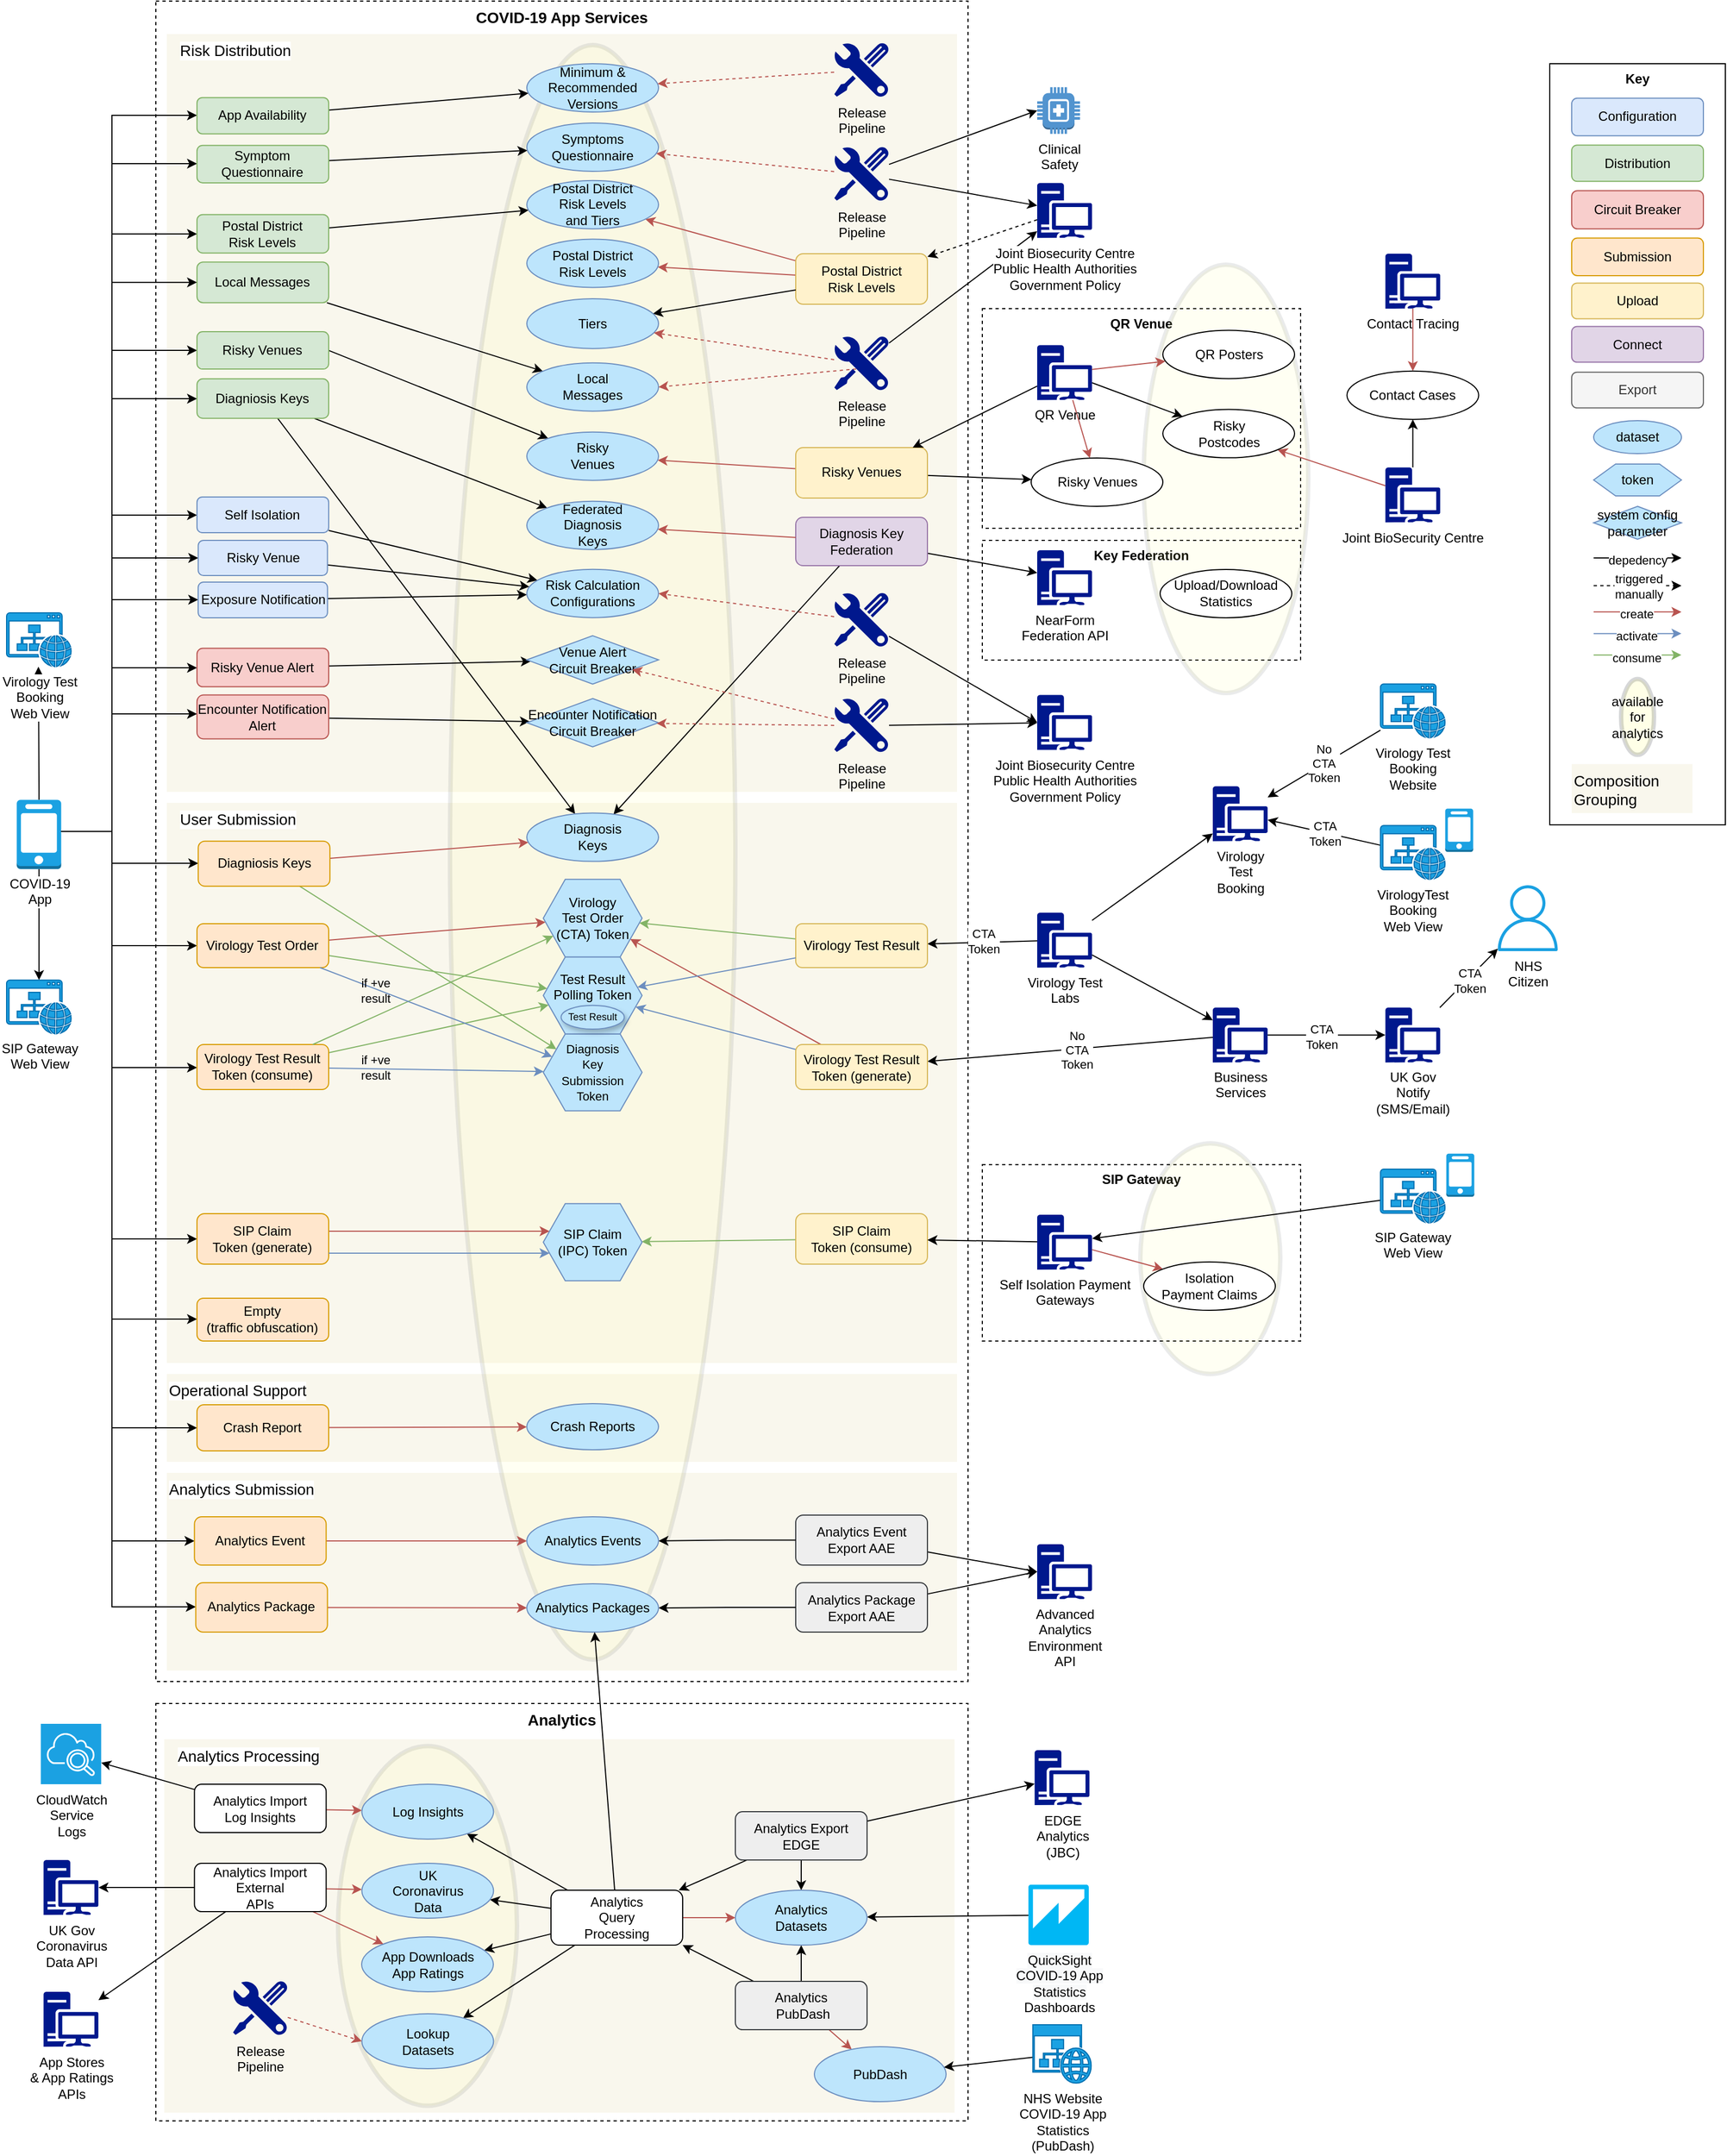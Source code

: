<mxfile version="14.6.13" type="device"><diagram id="kVsBl0pH1ZYaV7tF0RQG" name="Page-1"><mxGraphModel dx="1106" dy="830" grid="1" gridSize="10" guides="1" tooltips="1" connect="1" arrows="1" fold="1" page="1" pageScale="1" pageWidth="1654" pageHeight="1169" math="0" shadow="0"><root><mxCell id="0"/><mxCell id="1" parent="0"/><mxCell id="Ti-1dxnu1ydmyAw3C5Pv-539" value="&lt;b&gt;SIP Gateway&lt;/b&gt;" style="rounded=0;whiteSpace=wrap;html=1;labelBackgroundColor=none;fontSize=12;fontColor=#000000;dashed=1;labelPosition=center;verticalLabelPosition=middle;align=center;verticalAlign=top;" parent="1" vertex="1"><mxGeometry x="943" y="1229.32" width="290" height="160.68" as="geometry"/></mxCell><mxCell id="2xKdjU3AYYB9GEk0OBc2-41" value="" style="ellipse;whiteSpace=wrap;html=1;shadow=0;fontFamily=Helvetica;fontSize=14;fontColor=#000000;align=center;strokeColor=#36393d;strokeWidth=4;fillColor=#ffff88;sketch=0;opacity=10;" parent="1" vertex="1"><mxGeometry x="1087" y="1210" width="127.5" height="210" as="geometry"/></mxCell><mxCell id="2xKdjU3AYYB9GEk0OBc2-39" value="&lt;b&gt;Key Federation&lt;/b&gt;" style="rounded=0;whiteSpace=wrap;html=1;labelBackgroundColor=none;fontSize=12;fontColor=#000000;dashed=1;labelPosition=center;verticalLabelPosition=middle;align=center;verticalAlign=top;" parent="1" vertex="1"><mxGeometry x="943" y="661" width="290" height="109" as="geometry"/></mxCell><mxCell id="Ti-1dxnu1ydmyAw3C5Pv-538" value="&lt;b&gt;QR Venue&lt;/b&gt;" style="rounded=0;whiteSpace=wrap;html=1;labelBackgroundColor=none;fontSize=12;fontColor=#000000;dashed=1;labelPosition=center;verticalLabelPosition=middle;align=center;verticalAlign=top;" parent="1" vertex="1"><mxGeometry x="943" y="450" width="290" height="200" as="geometry"/></mxCell><mxCell id="2xKdjU3AYYB9GEk0OBc2-40" value="" style="ellipse;whiteSpace=wrap;html=1;shadow=0;fontFamily=Helvetica;fontSize=14;fontColor=#000000;align=center;strokeColor=#36393d;strokeWidth=4;fillColor=#ffff88;sketch=0;opacity=10;" parent="1" vertex="1"><mxGeometry x="1090" y="410" width="150" height="390" as="geometry"/></mxCell><mxCell id="2xKdjU3AYYB9GEk0OBc2-57" value="Analytics" style="rounded=0;whiteSpace=wrap;html=1;shadow=0;labelBackgroundColor=none;sketch=0;fontSize=14;glass=0;dashed=1;fontStyle=1;verticalAlign=top;" parent="1" vertex="1"><mxGeometry x="190" y="1720" width="740" height="380" as="geometry"/></mxCell><mxCell id="2xKdjU3AYYB9GEk0OBc2-13" value="Analytics Processing" style="rounded=0;whiteSpace=wrap;html=1;shadow=0;labelBackgroundColor=#ffffff;sketch=0;fontSize=14;glass=0;dashed=1;fillColor=#f9f7ed;spacingLeft=10;verticalAlign=top;align=left;strokeColor=none;" parent="1" vertex="1"><mxGeometry x="197.69" y="1752.53" width="720" height="340" as="geometry"/></mxCell><mxCell id="2xKdjU3AYYB9GEk0OBc2-45" value="" style="ellipse;whiteSpace=wrap;html=1;shadow=0;fontFamily=Helvetica;fontSize=14;fontColor=#000000;align=center;strokeColor=#36393d;strokeWidth=4;fillColor=#ffff88;sketch=0;opacity=10;" parent="1" vertex="1"><mxGeometry x="356" y="1758.78" width="163" height="327.5" as="geometry"/></mxCell><mxCell id="FMFoHks72-KJTmLXuEqc-15" value="COVID-19 App Services" style="rounded=0;whiteSpace=wrap;html=1;shadow=0;labelBackgroundColor=none;sketch=0;fontSize=14;glass=0;dashed=1;fontStyle=1;verticalAlign=top;" parent="1" vertex="1"><mxGeometry x="190" y="170" width="740" height="1530" as="geometry"/></mxCell><mxCell id="Ti-1dxnu1ydmyAw3C5Pv-435" value="&lt;b&gt;Key&lt;/b&gt;" style="rounded=0;whiteSpace=wrap;html=1;verticalAlign=top;strokeWidth=1;" parent="1" vertex="1"><mxGeometry x="1460" y="227" width="160" height="693" as="geometry"/></mxCell><mxCell id="FMFoHks72-KJTmLXuEqc-8" value="&lt;span style=&quot;font-size: 14px&quot;&gt;Analytics Submission&lt;/span&gt;" style="rounded=0;whiteSpace=wrap;html=1;shadow=0;labelBackgroundColor=#ffffff;sketch=0;fontSize=8;glass=0;dashed=1;fillColor=#f9f7ed;verticalAlign=top;align=left;strokeColor=none;" parent="1" vertex="1"><mxGeometry x="200" y="1510" width="720" height="180" as="geometry"/></mxCell><mxCell id="FMFoHks72-KJTmLXuEqc-7" value="&lt;font style=&quot;font-size: 14px&quot;&gt;Operational Support&lt;/font&gt;" style="rounded=0;whiteSpace=wrap;html=1;shadow=0;labelBackgroundColor=#ffffff;sketch=0;fontSize=8;glass=0;dashed=1;fillColor=#f9f7ed;verticalAlign=top;align=left;strokeColor=none;" parent="1" vertex="1"><mxGeometry x="200" y="1420" width="720" height="80" as="geometry"/></mxCell><mxCell id="FMFoHks72-KJTmLXuEqc-5" value="Risk Distribution" style="rounded=0;whiteSpace=wrap;html=1;shadow=0;labelBackgroundColor=#ffffff;sketch=0;fontSize=14;glass=0;dashed=1;fillColor=#f9f7ed;labelPosition=center;verticalLabelPosition=middle;align=left;verticalAlign=top;spacingLeft=10;strokeColor=none;" parent="1" vertex="1"><mxGeometry x="200" y="200" width="720" height="690" as="geometry"/></mxCell><mxCell id="2xKdjU3AYYB9GEk0OBc2-51" value="&lt;font style=&quot;font-size: 14px&quot;&gt;User Submission&lt;/font&gt;" style="rounded=0;whiteSpace=wrap;html=1;shadow=0;labelBackgroundColor=#ffffff;sketch=0;fontSize=8;glass=0;dashed=1;fillColor=#f9f7ed;align=left;verticalAlign=top;spacingLeft=10;strokeColor=none;" parent="1" vertex="1"><mxGeometry x="200" y="900" width="720" height="510" as="geometry"/></mxCell><mxCell id="2xKdjU3AYYB9GEk0OBc2-15" value="" style="ellipse;whiteSpace=wrap;html=1;shadow=0;fontFamily=Helvetica;fontSize=14;fontColor=#000000;align=center;strokeColor=#36393d;strokeWidth=4;fillColor=#ffff88;sketch=0;opacity=10;" parent="1" vertex="1"><mxGeometry x="458" y="210" width="260" height="1470" as="geometry"/></mxCell><mxCell id="Ti-1dxnu1ydmyAw3C5Pv-17" style="edgeStyle=none;rounded=0;orthogonalLoop=1;jettySize=auto;html=1;" parent="1" edge="1"><mxGeometry relative="1" as="geometry"><mxPoint x="1245.58" y="471.86" as="sourcePoint"/></mxGeometry></mxCell><mxCell id="Ti-1dxnu1ydmyAw3C5Pv-182" style="edgeStyle=orthogonalEdgeStyle;rounded=0;orthogonalLoop=1;jettySize=auto;html=1;" parent="1" source="Ti-1dxnu1ydmyAw3C5Pv-40" target="Ti-1dxnu1ydmyAw3C5Pv-109" edge="1"><mxGeometry relative="1" as="geometry"><mxPoint x="423" y="150" as="targetPoint"/><Array as="points"><mxPoint x="150" y="926"/><mxPoint x="150" y="488"/></Array></mxGeometry></mxCell><mxCell id="Ti-1dxnu1ydmyAw3C5Pv-229" style="edgeStyle=orthogonalEdgeStyle;rounded=0;orthogonalLoop=1;jettySize=auto;html=1;entryX=0;entryY=0.5;entryDx=0;entryDy=0;" parent="1" source="Ti-1dxnu1ydmyAw3C5Pv-40" target="Ti-1dxnu1ydmyAw3C5Pv-127" edge="1"><mxGeometry relative="1" as="geometry"><Array as="points"><mxPoint x="150" y="926"/><mxPoint x="150" y="1297"/></Array></mxGeometry></mxCell><mxCell id="Ti-1dxnu1ydmyAw3C5Pv-230" style="edgeStyle=orthogonalEdgeStyle;rounded=0;orthogonalLoop=1;jettySize=auto;html=1;" parent="1" source="Ti-1dxnu1ydmyAw3C5Pv-40" target="Ti-1dxnu1ydmyAw3C5Pv-136" edge="1"><mxGeometry relative="1" as="geometry"><Array as="points"><mxPoint x="150" y="926"/><mxPoint x="150" y="1370"/></Array></mxGeometry></mxCell><mxCell id="Ti-1dxnu1ydmyAw3C5Pv-231" style="edgeStyle=orthogonalEdgeStyle;rounded=0;orthogonalLoop=1;jettySize=auto;html=1;" parent="1" source="Ti-1dxnu1ydmyAw3C5Pv-40" target="Ti-1dxnu1ydmyAw3C5Pv-116" edge="1"><mxGeometry relative="1" as="geometry"><Array as="points"><mxPoint x="150" y="926"/><mxPoint x="150" y="1572"/></Array></mxGeometry></mxCell><mxCell id="Ti-1dxnu1ydmyAw3C5Pv-232" style="edgeStyle=orthogonalEdgeStyle;rounded=0;orthogonalLoop=1;jettySize=auto;html=1;" parent="1" source="Ti-1dxnu1ydmyAw3C5Pv-40" target="Ti-1dxnu1ydmyAw3C5Pv-118" edge="1"><mxGeometry relative="1" as="geometry"><Array as="points"><mxPoint x="150" y="926"/><mxPoint x="150" y="1632"/></Array></mxGeometry></mxCell><mxCell id="Ti-1dxnu1ydmyAw3C5Pv-258" style="edgeStyle=orthogonalEdgeStyle;rounded=0;orthogonalLoop=1;jettySize=auto;html=1;" parent="1" source="Ti-1dxnu1ydmyAw3C5Pv-40" target="Ti-1dxnu1ydmyAw3C5Pv-135" edge="1"><mxGeometry relative="1" as="geometry"><mxPoint x="290" y="330" as="targetPoint"/><Array as="points"><mxPoint x="150" y="926"/><mxPoint x="150" y="318"/></Array></mxGeometry></mxCell><mxCell id="Ti-1dxnu1ydmyAw3C5Pv-473" style="edgeStyle=orthogonalEdgeStyle;rounded=0;orthogonalLoop=1;jettySize=auto;html=1;startArrow=none;startFill=0;" parent="1" source="Ti-1dxnu1ydmyAw3C5Pv-40" target="Ti-1dxnu1ydmyAw3C5Pv-110" edge="1"><mxGeometry relative="1" as="geometry"><mxPoint x="289" y="418" as="targetPoint"/><Array as="points"><mxPoint x="150" y="926"/><mxPoint x="150" y="382"/></Array></mxGeometry></mxCell><mxCell id="Ti-1dxnu1ydmyAw3C5Pv-474" style="edgeStyle=orthogonalEdgeStyle;rounded=0;orthogonalLoop=1;jettySize=auto;html=1;startArrow=none;startFill=0;" parent="1" source="Ti-1dxnu1ydmyAw3C5Pv-40" target="Ti-1dxnu1ydmyAw3C5Pv-128" edge="1"><mxGeometry relative="1" as="geometry"><Array as="points"><mxPoint x="150" y="926"/><mxPoint x="150" y="777"/></Array></mxGeometry></mxCell><mxCell id="Ti-1dxnu1ydmyAw3C5Pv-476" style="edgeStyle=orthogonalEdgeStyle;rounded=0;orthogonalLoop=1;jettySize=auto;html=1;startArrow=none;startFill=0;" parent="1" source="Ti-1dxnu1ydmyAw3C5Pv-40" target="Ti-1dxnu1ydmyAw3C5Pv-129" edge="1"><mxGeometry relative="1" as="geometry"><Array as="points"><mxPoint x="150" y="926"/><mxPoint x="150" y="819"/></Array></mxGeometry></mxCell><mxCell id="Ti-1dxnu1ydmyAw3C5Pv-479" style="edgeStyle=orthogonalEdgeStyle;rounded=0;orthogonalLoop=1;jettySize=auto;html=1;startArrow=none;startFill=0;" parent="1" source="Ti-1dxnu1ydmyAw3C5Pv-40" target="Ti-1dxnu1ydmyAw3C5Pv-112" edge="1"><mxGeometry relative="1" as="geometry"><Array as="points"><mxPoint x="150" y="926"/><mxPoint x="150" y="955"/></Array></mxGeometry></mxCell><mxCell id="Ti-1dxnu1ydmyAw3C5Pv-480" style="edgeStyle=orthogonalEdgeStyle;rounded=0;orthogonalLoop=1;jettySize=auto;html=1;startArrow=none;startFill=0;" parent="1" source="Ti-1dxnu1ydmyAw3C5Pv-40" target="Ti-1dxnu1ydmyAw3C5Pv-115" edge="1"><mxGeometry relative="1" as="geometry"><Array as="points"><mxPoint x="150" y="926"/><mxPoint x="150" y="1469"/></Array></mxGeometry></mxCell><mxCell id="Ti-1dxnu1ydmyAw3C5Pv-483" style="edgeStyle=orthogonalEdgeStyle;rounded=0;orthogonalLoop=1;jettySize=auto;html=1;startArrow=none;startFill=0;" parent="1" source="Ti-1dxnu1ydmyAw3C5Pv-40" target="Ti-1dxnu1ydmyAw3C5Pv-132" edge="1"><mxGeometry relative="1" as="geometry"><Array as="points"><mxPoint x="150" y="926"/><mxPoint x="150" y="715"/></Array></mxGeometry></mxCell><mxCell id="Ti-1dxnu1ydmyAw3C5Pv-485" style="edgeStyle=orthogonalEdgeStyle;rounded=0;orthogonalLoop=1;jettySize=auto;html=1;startArrow=none;startFill=0;" parent="1" source="Ti-1dxnu1ydmyAw3C5Pv-40" target="Ti-1dxnu1ydmyAw3C5Pv-111" edge="1"><mxGeometry relative="1" as="geometry"><Array as="points"><mxPoint x="150" y="926"/><mxPoint x="150" y="532"/></Array></mxGeometry></mxCell><mxCell id="Ti-1dxnu1ydmyAw3C5Pv-488" style="edgeStyle=orthogonalEdgeStyle;rounded=0;orthogonalLoop=1;jettySize=auto;html=1;startArrow=none;startFill=0;" parent="1" source="Ti-1dxnu1ydmyAw3C5Pv-40" target="Ti-1dxnu1ydmyAw3C5Pv-133" edge="1"><mxGeometry relative="1" as="geometry"><Array as="points"><mxPoint x="150" y="926"/><mxPoint x="150" y="638"/></Array></mxGeometry></mxCell><mxCell id="Ti-1dxnu1ydmyAw3C5Pv-489" style="edgeStyle=orthogonalEdgeStyle;rounded=0;orthogonalLoop=1;jettySize=auto;html=1;startArrow=none;startFill=0;" parent="1" source="Ti-1dxnu1ydmyAw3C5Pv-40" target="Ti-1dxnu1ydmyAw3C5Pv-145" edge="1"><mxGeometry relative="1" as="geometry"><Array as="points"><mxPoint x="150" y="926"/><mxPoint x="150" y="677"/></Array></mxGeometry></mxCell><mxCell id="Ti-1dxnu1ydmyAw3C5Pv-492" style="edgeStyle=orthogonalEdgeStyle;rounded=0;orthogonalLoop=1;jettySize=auto;html=1;startArrow=none;startFill=0;" parent="1" source="Ti-1dxnu1ydmyAw3C5Pv-40" target="Ti-1dxnu1ydmyAw3C5Pv-113" edge="1"><mxGeometry relative="1" as="geometry"><Array as="points"><mxPoint x="150" y="926"/><mxPoint x="150" y="1030"/></Array></mxGeometry></mxCell><mxCell id="Ti-1dxnu1ydmyAw3C5Pv-493" style="edgeStyle=orthogonalEdgeStyle;rounded=0;orthogonalLoop=1;jettySize=auto;html=1;startArrow=none;startFill=0;" parent="1" source="Ti-1dxnu1ydmyAw3C5Pv-40" target="Ti-1dxnu1ydmyAw3C5Pv-114" edge="1"><mxGeometry relative="1" as="geometry"><Array as="points"><mxPoint x="150" y="926"/><mxPoint x="150" y="1141"/></Array></mxGeometry></mxCell><mxCell id="Ti-1dxnu1ydmyAw3C5Pv-520" style="edgeStyle=orthogonalEdgeStyle;rounded=0;orthogonalLoop=1;jettySize=auto;html=1;fontSize=8;fontColor=#000000;startArrow=none;startFill=0;endArrow=classic;endFill=1;" parent="1" source="Ti-1dxnu1ydmyAw3C5Pv-40" target="Ti-1dxnu1ydmyAw3C5Pv-497" edge="1"><mxGeometry relative="1" as="geometry"><Array as="points"><mxPoint x="84" y="1060"/><mxPoint x="84" y="1060"/></Array></mxGeometry></mxCell><mxCell id="Ti-1dxnu1ydmyAw3C5Pv-523" style="edgeStyle=orthogonalEdgeStyle;rounded=0;orthogonalLoop=1;jettySize=auto;html=1;fontSize=8;fontColor=#000000;startArrow=none;startFill=0;endArrow=classic;endFill=1;" parent="1" source="Ti-1dxnu1ydmyAw3C5Pv-40" target="Ti-1dxnu1ydmyAw3C5Pv-522" edge="1"><mxGeometry relative="1" as="geometry"><Array as="points"><mxPoint x="83" y="890"/><mxPoint x="83" y="890"/></Array></mxGeometry></mxCell><mxCell id="Ti-1dxnu1ydmyAw3C5Pv-40" value="COVID-19&lt;br&gt;App" style="outlineConnect=0;dashed=0;verticalLabelPosition=bottom;verticalAlign=top;align=center;html=1;shape=mxgraph.aws3.mobile_client;fillColor=#1ba1e2;strokeColor=#006EAF;labelBackgroundColor=#ffffff;" parent="1" vertex="1"><mxGeometry x="63.25" y="897.303" width="40.5" height="63" as="geometry"/></mxCell><mxCell id="Ti-1dxnu1ydmyAw3C5Pv-51" style="edgeStyle=orthogonalEdgeStyle;rounded=0;orthogonalLoop=1;jettySize=auto;html=1;" parent="1" edge="1"><mxGeometry relative="1" as="geometry"><mxPoint x="1403.58" y="472.2" as="sourcePoint"/></mxGeometry></mxCell><mxCell id="Ti-1dxnu1ydmyAw3C5Pv-165" style="rounded=0;orthogonalLoop=1;jettySize=auto;html=1;" parent="1" source="Ti-1dxnu1ydmyAw3C5Pv-55" target="Ti-1dxnu1ydmyAw3C5Pv-138" edge="1"><mxGeometry relative="1" as="geometry"/></mxCell><mxCell id="Ti-1dxnu1ydmyAw3C5Pv-356" value="CTA&lt;br&gt;Token" style="edgeLabel;html=1;align=center;verticalAlign=middle;resizable=0;points=[];" parent="Ti-1dxnu1ydmyAw3C5Pv-165" vertex="1" connectable="0"><mxGeometry x="-0.018" y="-1" relative="1" as="geometry"><mxPoint as="offset"/></mxGeometry></mxCell><mxCell id="Ti-1dxnu1ydmyAw3C5Pv-55" value="Virology Test&lt;br&gt;Labs" style="aspect=fixed;pointerEvents=1;shadow=0;dashed=0;html=1;strokeColor=none;labelPosition=center;verticalLabelPosition=bottom;verticalAlign=top;align=center;fillColor=#00188D;shape=mxgraph.mscae.enterprise.workstation_client" parent="1" vertex="1"><mxGeometry x="993" y="1000.0" width="50" height="50" as="geometry"/></mxCell><mxCell id="Ti-1dxnu1ydmyAw3C5Pv-170" style="edgeStyle=none;rounded=0;orthogonalLoop=1;jettySize=auto;html=1;" parent="1" source="Ti-1dxnu1ydmyAw3C5Pv-67" target="Ti-1dxnu1ydmyAw3C5Pv-169" edge="1"><mxGeometry relative="1" as="geometry"/></mxCell><mxCell id="Ti-1dxnu1ydmyAw3C5Pv-351" value="CTA &lt;br&gt;Token" style="edgeLabel;html=1;align=center;verticalAlign=middle;resizable=0;points=[];" parent="Ti-1dxnu1ydmyAw3C5Pv-170" vertex="1" connectable="0"><mxGeometry x="-0.098" y="-1" relative="1" as="geometry"><mxPoint as="offset"/></mxGeometry></mxCell><mxCell id="Ti-1dxnu1ydmyAw3C5Pv-350" style="edgeStyle=none;rounded=0;orthogonalLoop=1;jettySize=auto;html=1;" parent="1" source="Ti-1dxnu1ydmyAw3C5Pv-55" target="Ti-1dxnu1ydmyAw3C5Pv-67" edge="1"><mxGeometry relative="1" as="geometry"/></mxCell><mxCell id="Ti-1dxnu1ydmyAw3C5Pv-67" value="Business &lt;br&gt;Services" style="aspect=fixed;pointerEvents=1;shadow=0;dashed=0;html=1;strokeColor=none;labelPosition=center;verticalLabelPosition=bottom;verticalAlign=top;align=center;fillColor=#00188D;shape=mxgraph.mscae.enterprise.workstation_client" parent="1" vertex="1"><mxGeometry x="1153" y="1086.36" width="50" height="50" as="geometry"/></mxCell><mxCell id="Ti-1dxnu1ydmyAw3C5Pv-177" value="" style="edgeStyle=none;rounded=0;orthogonalLoop=1;jettySize=auto;html=1;" parent="1" source="Ti-1dxnu1ydmyAw3C5Pv-500" target="Ti-1dxnu1ydmyAw3C5Pv-171" edge="1"><mxGeometry relative="1" as="geometry"><mxPoint x="1353" y="890" as="sourcePoint"/></mxGeometry></mxCell><mxCell id="Ti-1dxnu1ydmyAw3C5Pv-445" value="No&lt;br&gt;CTA&lt;br&gt;Token" style="edgeLabel;html=1;align=center;verticalAlign=middle;resizable=0;points=[];" parent="Ti-1dxnu1ydmyAw3C5Pv-177" vertex="1" connectable="0"><mxGeometry x="0.007" y="-1" relative="1" as="geometry"><mxPoint as="offset"/></mxGeometry></mxCell><mxCell id="Ti-1dxnu1ydmyAw3C5Pv-82" value="NHS&lt;br&gt;Citizen" style="outlineConnect=0;fontColor=#000000;fillColor=#1ba1e2;strokeColor=#006EAF;dashed=0;verticalLabelPosition=bottom;verticalAlign=top;align=center;html=1;fontSize=12;aspect=fixed;pointerEvents=1;shape=mxgraph.aws4.user;" parent="1" vertex="1"><mxGeometry x="1410" y="975.0" width="60" height="60" as="geometry"/></mxCell><mxCell id="Ti-1dxnu1ydmyAw3C5Pv-220" style="edgeStyle=none;rounded=0;orthogonalLoop=1;jettySize=auto;html=1;" parent="1" source="Ti-1dxnu1ydmyAw3C5Pv-110" target="Ti-1dxnu1ydmyAw3C5Pv-285" edge="1"><mxGeometry relative="1" as="geometry"><mxPoint x="543" y="500" as="targetPoint"/></mxGeometry></mxCell><mxCell id="Ti-1dxnu1ydmyAw3C5Pv-237" value="" style="edgeStyle=orthogonalEdgeStyle;rounded=0;orthogonalLoop=1;jettySize=auto;html=1;" parent="1" source="Ti-1dxnu1ydmyAw3C5Pv-40" target="Ti-1dxnu1ydmyAw3C5Pv-131" edge="1"><mxGeometry relative="1" as="geometry"><Array as="points"><mxPoint x="150" y="926"/><mxPoint x="150" y="274"/></Array></mxGeometry></mxCell><mxCell id="Ti-1dxnu1ydmyAw3C5Pv-110" value="Postal District&lt;br&gt;Risk Levels" style="rounded=1;whiteSpace=wrap;html=1;fillColor=#d5e8d4;strokeColor=#82b366;" parent="1" vertex="1"><mxGeometry x="227.48" y="364.335" width="120" height="35" as="geometry"/></mxCell><mxCell id="Ti-1dxnu1ydmyAw3C5Pv-244" style="rounded=0;orthogonalLoop=1;jettySize=auto;html=1;" parent="1" source="Ti-1dxnu1ydmyAw3C5Pv-111" target="Ti-1dxnu1ydmyAw3C5Pv-267" edge="1"><mxGeometry relative="1" as="geometry"><mxPoint x="553" y="790" as="targetPoint"/></mxGeometry></mxCell><mxCell id="Ti-1dxnu1ydmyAw3C5Pv-245" style="rounded=0;orthogonalLoop=1;jettySize=auto;html=1;fillColor=#f8cecc;strokeColor=#b85450;" parent="1" source="Ti-1dxnu1ydmyAw3C5Pv-112" target="Ti-1dxnu1ydmyAw3C5Pv-267" edge="1"><mxGeometry relative="1" as="geometry"><mxPoint x="583" y="810" as="targetPoint"/></mxGeometry></mxCell><mxCell id="Ti-1dxnu1ydmyAw3C5Pv-373" style="edgeStyle=none;rounded=0;orthogonalLoop=1;jettySize=auto;html=1;fillColor=#d5e8d4;strokeColor=#82b366;" parent="1" source="Ti-1dxnu1ydmyAw3C5Pv-112" target="Ti-1dxnu1ydmyAw3C5Pv-341" edge="1"><mxGeometry relative="1" as="geometry"/></mxCell><mxCell id="Ti-1dxnu1ydmyAw3C5Pv-112" value="Diagniosis Keys" style="rounded=1;whiteSpace=wrap;html=1;fillColor=#ffe6cc;strokeColor=#d79b00;" parent="1" vertex="1"><mxGeometry x="228.61" y="934.857" width="120" height="41" as="geometry"/></mxCell><mxCell id="Ti-1dxnu1ydmyAw3C5Pv-278" style="edgeStyle=none;rounded=0;orthogonalLoop=1;jettySize=auto;html=1;fillColor=#d5e8d4;strokeColor=#82b366;" parent="1" source="Ti-1dxnu1ydmyAw3C5Pv-113" target="Ti-1dxnu1ydmyAw3C5Pv-272" edge="1"><mxGeometry relative="1" as="geometry"/></mxCell><mxCell id="Ti-1dxnu1ydmyAw3C5Pv-328" style="edgeStyle=none;rounded=0;orthogonalLoop=1;jettySize=auto;html=1;fillColor=#f8cecc;strokeColor=#b85450;" parent="1" source="Ti-1dxnu1ydmyAw3C5Pv-113" target="Ti-1dxnu1ydmyAw3C5Pv-330" edge="1"><mxGeometry relative="1" as="geometry"><mxPoint x="553" y="980" as="targetPoint"/></mxGeometry></mxCell><mxCell id="Ti-1dxnu1ydmyAw3C5Pv-348" value="" style="edgeStyle=none;rounded=0;orthogonalLoop=1;jettySize=auto;html=1;fillColor=#dae8fc;strokeColor=#6c8ebf;" parent="1" source="Ti-1dxnu1ydmyAw3C5Pv-114" target="Ti-1dxnu1ydmyAw3C5Pv-341" edge="1"><mxGeometry relative="1" as="geometry"/></mxCell><mxCell id="Ti-1dxnu1ydmyAw3C5Pv-506" value="if +ve&lt;br&gt;result" style="edgeLabel;html=1;align=center;verticalAlign=middle;resizable=0;points=[];fontColor=#000000;labelBackgroundColor=none;" parent="Ti-1dxnu1ydmyAw3C5Pv-348" vertex="1" connectable="0"><mxGeometry x="-0.105" y="1" relative="1" as="geometry"><mxPoint x="-45" y="-1" as="offset"/></mxGeometry></mxCell><mxCell id="Ti-1dxnu1ydmyAw3C5Pv-505" style="edgeStyle=none;rounded=0;orthogonalLoop=1;jettySize=auto;html=1;fontColor=#000000;startArrow=none;startFill=0;fillColor=#d5e8d4;strokeColor=#82b366;" parent="1" source="Ti-1dxnu1ydmyAw3C5Pv-114" target="Ti-1dxnu1ydmyAw3C5Pv-272" edge="1"><mxGeometry relative="1" as="geometry"/></mxCell><mxCell id="Ti-1dxnu1ydmyAw3C5Pv-114" value="Virology Test Result Token (consume)" style="rounded=1;whiteSpace=wrap;html=1;fillColor=#ffe6cc;strokeColor=#d79b00;" parent="1" vertex="1"><mxGeometry x="227.48" y="1119.997" width="120" height="41" as="geometry"/></mxCell><mxCell id="Ti-1dxnu1ydmyAw3C5Pv-213" style="edgeStyle=none;rounded=0;orthogonalLoop=1;jettySize=auto;html=1;fillColor=#f8cecc;strokeColor=#b85450;" parent="1" source="Ti-1dxnu1ydmyAw3C5Pv-115" target="Ti-1dxnu1ydmyAw3C5Pv-261" edge="1"><mxGeometry relative="1" as="geometry"><mxPoint x="533.041" y="1405.694" as="targetPoint"/></mxGeometry></mxCell><mxCell id="Ti-1dxnu1ydmyAw3C5Pv-115" value="Crash Report" style="rounded=1;whiteSpace=wrap;html=1;fillColor=#ffe6cc;strokeColor=#d79b00;" parent="1" vertex="1"><mxGeometry x="227.48" y="1447.997" width="120" height="42" as="geometry"/></mxCell><mxCell id="Ti-1dxnu1ydmyAw3C5Pv-214" style="edgeStyle=none;rounded=0;orthogonalLoop=1;jettySize=auto;html=1;fillColor=#f8cecc;strokeColor=#b85450;" parent="1" source="Ti-1dxnu1ydmyAw3C5Pv-116" target="Ti-1dxnu1ydmyAw3C5Pv-262" edge="1"><mxGeometry relative="1" as="geometry"><mxPoint x="533.0" y="1509.557" as="targetPoint"/></mxGeometry></mxCell><mxCell id="Ti-1dxnu1ydmyAw3C5Pv-116" value="Analytics Event" style="rounded=1;whiteSpace=wrap;html=1;fillColor=#ffe6cc;strokeColor=#d79b00;" parent="1" vertex="1"><mxGeometry x="225.17" y="1549.997" width="120" height="44" as="geometry"/></mxCell><mxCell id="Ti-1dxnu1ydmyAw3C5Pv-266" style="rounded=0;orthogonalLoop=1;jettySize=auto;html=1;fillColor=#f8cecc;strokeColor=#b85450;" parent="1" source="Ti-1dxnu1ydmyAw3C5Pv-118" target="Ti-1dxnu1ydmyAw3C5Pv-265" edge="1"><mxGeometry relative="1" as="geometry"/></mxCell><mxCell id="Ti-1dxnu1ydmyAw3C5Pv-118" value="&lt;span&gt;Analytics Package&lt;/span&gt;" style="rounded=1;whiteSpace=wrap;html=1;fillColor=#ffe6cc;strokeColor=#d79b00;" parent="1" vertex="1"><mxGeometry x="226.36" y="1609.997" width="120" height="45" as="geometry"/></mxCell><mxCell id="Ti-1dxnu1ydmyAw3C5Pv-219" style="edgeStyle=none;rounded=0;orthogonalLoop=1;jettySize=auto;html=1;exitX=1;exitY=0.5;exitDx=0;exitDy=0;" parent="1" source="Ti-1dxnu1ydmyAw3C5Pv-109" target="Ti-1dxnu1ydmyAw3C5Pv-284" edge="1"><mxGeometry relative="1" as="geometry"/></mxCell><mxCell id="Ti-1dxnu1ydmyAw3C5Pv-286" style="edgeStyle=none;rounded=0;orthogonalLoop=1;jettySize=auto;html=1;fillColor=#f8cecc;strokeColor=#b85450;" parent="1" source="Ti-1dxnu1ydmyAw3C5Pv-122" target="Ti-1dxnu1ydmyAw3C5Pv-284" edge="1"><mxGeometry relative="1" as="geometry"><mxPoint x="623" y="412" as="targetPoint"/></mxGeometry></mxCell><mxCell id="Ti-1dxnu1ydmyAw3C5Pv-394" style="edgeStyle=none;rounded=0;orthogonalLoop=1;jettySize=auto;html=1;" parent="1" source="Ti-1dxnu1ydmyAw3C5Pv-122" target="Ti-1dxnu1ydmyAw3C5Pv-393" edge="1"><mxGeometry relative="1" as="geometry"/></mxCell><mxCell id="Ti-1dxnu1ydmyAw3C5Pv-122" value="Risky Venues" style="rounded=1;whiteSpace=wrap;html=1;fillColor=#fff2cc;strokeColor=#d6b656;" parent="1" vertex="1"><mxGeometry x="773" y="576.46" width="120" height="46" as="geometry"/></mxCell><mxCell id="Ti-1dxnu1ydmyAw3C5Pv-287" style="edgeStyle=none;rounded=0;orthogonalLoop=1;jettySize=auto;html=1;fillColor=#f8cecc;strokeColor=#b85450;" parent="1" source="Ti-1dxnu1ydmyAw3C5Pv-123" target="Ti-1dxnu1ydmyAw3C5Pv-285" edge="1"><mxGeometry relative="1" as="geometry"/></mxCell><mxCell id="lnxxEnOYQDEm-e4r1NYi-7" style="edgeStyle=none;rounded=0;orthogonalLoop=1;jettySize=auto;html=1;labelBackgroundColor=none;fontSize=9;endArrow=classic;endFill=1;fillColor=#f8cecc;strokeColor=#b85450;" parent="1" source="Ti-1dxnu1ydmyAw3C5Pv-123" target="lnxxEnOYQDEm-e4r1NYi-6" edge="1"><mxGeometry relative="1" as="geometry"/></mxCell><mxCell id="Ti-1dxnu1ydmyAw3C5Pv-123" value="Postal District&lt;br&gt;Risk Levels" style="rounded=1;whiteSpace=wrap;html=1;fillColor=#fff2cc;strokeColor=#d6b656;" parent="1" vertex="1"><mxGeometry x="773" y="400" width="120" height="46" as="geometry"/></mxCell><mxCell id="Ti-1dxnu1ydmyAw3C5Pv-150" style="rounded=0;orthogonalLoop=1;jettySize=auto;html=1;" parent="1" source="Ti-1dxnu1ydmyAw3C5Pv-124" target="Ti-1dxnu1ydmyAw3C5Pv-147" edge="1"><mxGeometry relative="1" as="geometry"/></mxCell><mxCell id="Ti-1dxnu1ydmyAw3C5Pv-270" style="rounded=0;orthogonalLoop=1;jettySize=auto;html=1;" parent="1" source="Ti-1dxnu1ydmyAw3C5Pv-124" target="Ti-1dxnu1ydmyAw3C5Pv-267" edge="1"><mxGeometry relative="1" as="geometry"/></mxCell><mxCell id="Ti-1dxnu1ydmyAw3C5Pv-124" value="Diagnosis Key&lt;br&gt;Federation" style="rounded=1;whiteSpace=wrap;html=1;fillColor=#e1d5e7;strokeColor=#9673a6;" parent="1" vertex="1"><mxGeometry x="773" y="640" width="120" height="44" as="geometry"/></mxCell><mxCell id="Ti-1dxnu1ydmyAw3C5Pv-159" style="rounded=0;orthogonalLoop=1;jettySize=auto;html=1;entryX=0;entryY=0.5;entryDx=0;entryDy=0;entryPerimeter=0;" parent="1" source="Ti-1dxnu1ydmyAw3C5Pv-125" target="Ti-1dxnu1ydmyAw3C5Pv-154" edge="1"><mxGeometry relative="1" as="geometry"/></mxCell><mxCell id="Ti-1dxnu1ydmyAw3C5Pv-125" value="Analytics Package Export AAE" style="rounded=1;whiteSpace=wrap;html=1;fillColor=#eeeeee;strokeColor=#36393d;" parent="1" vertex="1"><mxGeometry x="773" y="1610" width="120" height="45" as="geometry"/></mxCell><mxCell id="Ti-1dxnu1ydmyAw3C5Pv-160" style="rounded=0;orthogonalLoop=1;jettySize=auto;html=1;entryX=0;entryY=0.5;entryDx=0;entryDy=0;entryPerimeter=0;" parent="1" source="Ti-1dxnu1ydmyAw3C5Pv-126" target="Ti-1dxnu1ydmyAw3C5Pv-154" edge="1"><mxGeometry relative="1" as="geometry"/></mxCell><mxCell id="Ti-1dxnu1ydmyAw3C5Pv-126" value="Analytics Event &lt;br&gt;Export AAE" style="rounded=1;whiteSpace=wrap;html=1;fillColor=#eeeeee;strokeColor=#36393d;" parent="1" vertex="1"><mxGeometry x="773" y="1548.44" width="120" height="45.56" as="geometry"/></mxCell><mxCell id="Ti-1dxnu1ydmyAw3C5Pv-211" style="edgeStyle=orthogonalEdgeStyle;rounded=0;orthogonalLoop=1;jettySize=auto;html=1;fillColor=#f8cecc;strokeColor=#b85450;" parent="1" source="Ti-1dxnu1ydmyAw3C5Pv-127" target="Ti-1dxnu1ydmyAw3C5Pv-209" edge="1"><mxGeometry relative="1" as="geometry"><Array as="points"><mxPoint x="403" y="1290"/><mxPoint x="403" y="1290"/></Array></mxGeometry></mxCell><mxCell id="Ti-1dxnu1ydmyAw3C5Pv-127" value="SIP Claim &lt;br&gt;Token (generate)" style="rounded=1;whiteSpace=wrap;html=1;fillColor=#ffe6cc;strokeColor=#d79b00;" parent="1" vertex="1"><mxGeometry x="227.48" y="1274" width="120" height="46" as="geometry"/></mxCell><mxCell id="Ti-1dxnu1ydmyAw3C5Pv-292" style="edgeStyle=none;rounded=0;orthogonalLoop=1;jettySize=auto;html=1;startArrow=none;" parent="1" source="Ti-1dxnu1ydmyAw3C5Pv-128" target="Ti-1dxnu1ydmyAw3C5Pv-290" edge="1"><mxGeometry relative="1" as="geometry"/></mxCell><mxCell id="Ti-1dxnu1ydmyAw3C5Pv-293" style="edgeStyle=none;rounded=0;orthogonalLoop=1;jettySize=auto;html=1;" parent="1" source="Ti-1dxnu1ydmyAw3C5Pv-129" target="Ti-1dxnu1ydmyAw3C5Pv-291" edge="1"><mxGeometry relative="1" as="geometry"/></mxCell><mxCell id="Ti-1dxnu1ydmyAw3C5Pv-289" style="edgeStyle=none;rounded=0;orthogonalLoop=1;jettySize=auto;html=1;" parent="1" source="Ti-1dxnu1ydmyAw3C5Pv-131" target="Ti-1dxnu1ydmyAw3C5Pv-288" edge="1"><mxGeometry relative="1" as="geometry"/></mxCell><mxCell id="Ti-1dxnu1ydmyAw3C5Pv-131" value="App Availability" style="rounded=1;whiteSpace=wrap;html=1;fillColor=#d5e8d4;strokeColor=#82b366;" parent="1" vertex="1"><mxGeometry x="227.48" y="257.84" width="120" height="33" as="geometry"/></mxCell><mxCell id="Ti-1dxnu1ydmyAw3C5Pv-299" style="edgeStyle=none;rounded=0;orthogonalLoop=1;jettySize=auto;html=1;" parent="1" source="Ti-1dxnu1ydmyAw3C5Pv-132" target="Ti-1dxnu1ydmyAw3C5Pv-295" edge="1"><mxGeometry relative="1" as="geometry"/></mxCell><mxCell id="Ti-1dxnu1ydmyAw3C5Pv-297" style="edgeStyle=none;rounded=0;orthogonalLoop=1;jettySize=auto;html=1;" parent="1" source="Ti-1dxnu1ydmyAw3C5Pv-133" target="Ti-1dxnu1ydmyAw3C5Pv-295" edge="1"><mxGeometry relative="1" as="geometry"/></mxCell><mxCell id="Ti-1dxnu1ydmyAw3C5Pv-133" value="Self Isolation" style="rounded=1;whiteSpace=wrap;html=1;fillColor=#dae8fc;strokeColor=#6c8ebf;" parent="1" vertex="1"><mxGeometry x="227.48" y="621.457" width="120" height="32.54" as="geometry"/></mxCell><mxCell id="Ti-1dxnu1ydmyAw3C5Pv-283" style="edgeStyle=none;rounded=0;orthogonalLoop=1;jettySize=auto;html=1;" parent="1" source="Ti-1dxnu1ydmyAw3C5Pv-134" target="Ti-1dxnu1ydmyAw3C5Pv-282" edge="1"><mxGeometry relative="1" as="geometry"/></mxCell><mxCell id="Ti-1dxnu1ydmyAw3C5Pv-134" value="Local Messages" style="rounded=1;whiteSpace=wrap;html=1;fillColor=#d5e8d4;strokeColor=#82b366;" parent="1" vertex="1"><mxGeometry x="227.48" y="407.607" width="120" height="37" as="geometry"/></mxCell><mxCell id="Ti-1dxnu1ydmyAw3C5Pv-439" style="edgeStyle=none;rounded=0;orthogonalLoop=1;jettySize=auto;html=1;" parent="1" source="Ti-1dxnu1ydmyAw3C5Pv-135" target="Ti-1dxnu1ydmyAw3C5Pv-438" edge="1"><mxGeometry relative="1" as="geometry"/></mxCell><mxCell id="Ti-1dxnu1ydmyAw3C5Pv-135" value="Symptom Questionnaire" style="rounded=1;whiteSpace=wrap;html=1;fillColor=#d5e8d4;strokeColor=#82b366;" parent="1" vertex="1"><mxGeometry x="227.48" y="301.32" width="120" height="34.13" as="geometry"/></mxCell><mxCell id="Ti-1dxnu1ydmyAw3C5Pv-136" value="Empty&lt;br&gt;(traffic obfuscation)" style="rounded=1;whiteSpace=wrap;html=1;fillColor=#ffe6cc;strokeColor=#d79b00;" parent="1" vertex="1"><mxGeometry x="227.48" y="1350.997" width="120" height="39" as="geometry"/></mxCell><mxCell id="Ti-1dxnu1ydmyAw3C5Pv-210" style="edgeStyle=none;rounded=0;orthogonalLoop=1;jettySize=auto;html=1;fillColor=#d5e8d4;strokeColor=#82b366;" parent="1" source="Ti-1dxnu1ydmyAw3C5Pv-137" target="Ti-1dxnu1ydmyAw3C5Pv-209" edge="1"><mxGeometry relative="1" as="geometry"/></mxCell><mxCell id="Ti-1dxnu1ydmyAw3C5Pv-137" value="SIP Claim &lt;br&gt;Token (consume)" style="rounded=1;whiteSpace=wrap;html=1;fillColor=#fff2cc;strokeColor=#d6b656;" parent="1" vertex="1"><mxGeometry x="773" y="1274" width="120" height="46" as="geometry"/></mxCell><mxCell id="Ti-1dxnu1ydmyAw3C5Pv-274" value="" style="edgeStyle=none;rounded=0;orthogonalLoop=1;jettySize=auto;html=1;fillColor=#f8cecc;strokeColor=#b85450;startArrow=none;" parent="1" source="Ti-1dxnu1ydmyAw3C5Pv-330" target="Ti-1dxnu1ydmyAw3C5Pv-272" edge="1"><mxGeometry relative="1" as="geometry"/></mxCell><mxCell id="Ti-1dxnu1ydmyAw3C5Pv-336" value="" style="edgeStyle=none;rounded=0;orthogonalLoop=1;jettySize=auto;html=1;fillColor=#d5e8d4;strokeColor=#82b366;" parent="1" source="Ti-1dxnu1ydmyAw3C5Pv-138" target="Ti-1dxnu1ydmyAw3C5Pv-330" edge="1"><mxGeometry relative="1" as="geometry"/></mxCell><mxCell id="Ti-1dxnu1ydmyAw3C5Pv-138" value="Virology Test Result" style="rounded=1;whiteSpace=wrap;html=1;fillColor=#fff2cc;strokeColor=#d6b656;direction=south;" parent="1" vertex="1"><mxGeometry x="773" y="1010" width="120" height="40" as="geometry"/></mxCell><mxCell id="Ti-1dxnu1ydmyAw3C5Pv-152" style="rounded=0;orthogonalLoop=1;jettySize=auto;html=1;" parent="1" source="Ti-1dxnu1ydmyAw3C5Pv-67" target="Ti-1dxnu1ydmyAw3C5Pv-139" edge="1"><mxGeometry relative="1" as="geometry"/></mxCell><mxCell id="Ti-1dxnu1ydmyAw3C5Pv-444" value="No&lt;br&gt;CTA&lt;br&gt;Token" style="edgeLabel;html=1;align=center;verticalAlign=middle;resizable=0;points=[];" parent="Ti-1dxnu1ydmyAw3C5Pv-152" vertex="1" connectable="0"><mxGeometry x="-0.045" y="1" relative="1" as="geometry"><mxPoint as="offset"/></mxGeometry></mxCell><mxCell id="Ti-1dxnu1ydmyAw3C5Pv-275" style="edgeStyle=none;rounded=0;orthogonalLoop=1;jettySize=auto;html=1;fillColor=#dae8fc;strokeColor=#6c8ebf;" parent="1" source="Ti-1dxnu1ydmyAw3C5Pv-139" target="Ti-1dxnu1ydmyAw3C5Pv-272" edge="1"><mxGeometry relative="1" as="geometry"/></mxCell><mxCell id="Ti-1dxnu1ydmyAw3C5Pv-512" style="edgeStyle=none;rounded=0;orthogonalLoop=1;jettySize=auto;html=1;fontColor=#000000;startArrow=none;startFill=0;fillColor=#f8cecc;strokeColor=#b85450;" parent="1" source="Ti-1dxnu1ydmyAw3C5Pv-139" target="Ti-1dxnu1ydmyAw3C5Pv-330" edge="1"><mxGeometry relative="1" as="geometry"/></mxCell><mxCell id="Ti-1dxnu1ydmyAw3C5Pv-139" value="Virology Test Result&lt;br&gt;Token (generate)" style="rounded=1;whiteSpace=wrap;html=1;fillColor=#fff2cc;strokeColor=#d6b656;" parent="1" vertex="1"><mxGeometry x="773" y="1120" width="120" height="41" as="geometry"/></mxCell><mxCell id="Ti-1dxnu1ydmyAw3C5Pv-168" style="edgeStyle=none;rounded=0;orthogonalLoop=1;jettySize=auto;html=1;" parent="1" source="Ti-1dxnu1ydmyAw3C5Pv-142" target="Ti-1dxnu1ydmyAw3C5Pv-137" edge="1"><mxGeometry relative="1" as="geometry"/></mxCell><mxCell id="Ti-1dxnu1ydmyAw3C5Pv-543" style="edgeStyle=none;rounded=0;orthogonalLoop=1;jettySize=auto;html=1;entryX=0;entryY=0;entryDx=0;entryDy=0;fontSize=12;fontColor=#000000;startArrow=none;startFill=0;endArrow=classic;endFill=1;fillColor=#f8cecc;strokeColor=#b85450;" parent="1" source="Ti-1dxnu1ydmyAw3C5Pv-142" target="Ti-1dxnu1ydmyAw3C5Pv-542" edge="1"><mxGeometry relative="1" as="geometry"/></mxCell><mxCell id="Ti-1dxnu1ydmyAw3C5Pv-142" value="Self Isolation Payment&lt;br&gt;Gateways" style="aspect=fixed;pointerEvents=1;shadow=0;dashed=0;html=1;strokeColor=none;labelPosition=center;verticalLabelPosition=bottom;verticalAlign=top;align=center;fillColor=#00188D;shape=mxgraph.mscae.enterprise.workstation_client" parent="1" vertex="1"><mxGeometry x="993" y="1275" width="50" height="50" as="geometry"/></mxCell><mxCell id="Ti-1dxnu1ydmyAw3C5Pv-298" style="edgeStyle=none;rounded=0;orthogonalLoop=1;jettySize=auto;html=1;" parent="1" source="Ti-1dxnu1ydmyAw3C5Pv-145" target="Ti-1dxnu1ydmyAw3C5Pv-295" edge="1"><mxGeometry relative="1" as="geometry"/></mxCell><mxCell id="Ti-1dxnu1ydmyAw3C5Pv-147" value="NearForm &lt;br&gt;Federation API" style="aspect=fixed;pointerEvents=1;shadow=0;dashed=0;html=1;strokeColor=none;labelPosition=center;verticalLabelPosition=bottom;verticalAlign=top;align=center;fillColor=#00188D;shape=mxgraph.mscae.enterprise.workstation_client" parent="1" vertex="1"><mxGeometry x="993" y="670" width="50" height="50" as="geometry"/></mxCell><mxCell id="Ti-1dxnu1ydmyAw3C5Pv-154" value="Advanced&lt;br&gt;Analytics&lt;br&gt;Environment&lt;br&gt;API" style="aspect=fixed;pointerEvents=1;shadow=0;dashed=0;html=1;strokeColor=none;labelPosition=center;verticalLabelPosition=bottom;verticalAlign=top;align=center;fillColor=#00188D;shape=mxgraph.mscae.enterprise.workstation_client" parent="1" vertex="1"><mxGeometry x="993" y="1574.997" width="50" height="50" as="geometry"/></mxCell><mxCell id="Ti-1dxnu1ydmyAw3C5Pv-166" style="edgeStyle=none;rounded=0;orthogonalLoop=1;jettySize=auto;html=1;dashed=1;" parent="1" source="Ti-1dxnu1ydmyAw3C5Pv-161" target="Ti-1dxnu1ydmyAw3C5Pv-123" edge="1"><mxGeometry relative="1" as="geometry"/></mxCell><mxCell id="Ti-1dxnu1ydmyAw3C5Pv-178" style="edgeStyle=none;rounded=0;orthogonalLoop=1;jettySize=auto;html=1;" parent="1" source="Ti-1dxnu1ydmyAw3C5Pv-169" target="Ti-1dxnu1ydmyAw3C5Pv-82" edge="1"><mxGeometry relative="1" as="geometry"/></mxCell><mxCell id="Ti-1dxnu1ydmyAw3C5Pv-352" value="&lt;span style=&quot;color: rgba(0 , 0 , 0 , 0) ; font-family: monospace ; font-size: 0px ; background-color: rgb(248 , 249 , 250)&quot;&gt;%3CmxGraphModel%3E%3Croot%3E%3CmxCell%20id%3D%220%22%2F%3E%3CmxCell%20id%3D%221%22%20parent%3D%220%22%2F%3E%3CmxCell%20id%3D%222%22%20value%3D%22CTA%20%26lt%3Bbr%26gt%3BToken%22%20style%3D%22edgeLabel%3Bhtml%3D1%3Balign%3Dcenter%3BverticalAlign%3Dmiddle%3Bresizable%3D0%3Bpoints%3D%5B%5D%3B%22%20vertex%3D%221%22%20connectable%3D%220%22%20parent%3D%221%22%3E%3CmxGeometry%20x%3D%22970.925%22%20y%3D%221196.253%22%20as%3D%22geometry%22%2F%3E%3C%2FmxCell%3E%3C%2Froot%3E%3C%2FmxGraphModel%3ECTA&lt;br&gt;Toke&lt;br&gt;&lt;/span&gt;" style="edgeLabel;html=1;align=center;verticalAlign=middle;resizable=0;points=[];" parent="Ti-1dxnu1ydmyAw3C5Pv-178" vertex="1" connectable="0"><mxGeometry x="-0.119" y="-2" relative="1" as="geometry"><mxPoint as="offset"/></mxGeometry></mxCell><mxCell id="Ti-1dxnu1ydmyAw3C5Pv-353" value="CTA&lt;br&gt;Token" style="edgeLabel;html=1;align=center;verticalAlign=middle;resizable=0;points=[];" parent="Ti-1dxnu1ydmyAw3C5Pv-178" vertex="1" connectable="0"><mxGeometry x="-0.048" y="-2" relative="1" as="geometry"><mxPoint as="offset"/></mxGeometry></mxCell><mxCell id="Ti-1dxnu1ydmyAw3C5Pv-169" value="UK Gov&lt;br&gt;Notify&lt;br&gt;(SMS/Email)" style="aspect=fixed;pointerEvents=1;shadow=0;dashed=0;html=1;strokeColor=none;labelPosition=center;verticalLabelPosition=bottom;verticalAlign=top;align=center;fillColor=#00188D;shape=mxgraph.mscae.enterprise.workstation_client" parent="1" vertex="1"><mxGeometry x="1310.25" y="1086.36" width="50" height="50" as="geometry"/></mxCell><mxCell id="Ti-1dxnu1ydmyAw3C5Pv-252" style="edgeStyle=none;rounded=0;orthogonalLoop=1;jettySize=auto;html=1;" parent="1" source="Ti-1dxnu1ydmyAw3C5Pv-55" target="Ti-1dxnu1ydmyAw3C5Pv-171" edge="1"><mxGeometry relative="1" as="geometry"/></mxCell><mxCell id="Ti-1dxnu1ydmyAw3C5Pv-171" value="Virology&lt;br&gt;Test&lt;br&gt;Booking" style="aspect=fixed;pointerEvents=1;shadow=0;dashed=0;html=1;strokeColor=none;labelPosition=center;verticalLabelPosition=bottom;verticalAlign=top;align=center;fillColor=#00188D;shape=mxgraph.mscae.enterprise.workstation_client" parent="1" vertex="1"><mxGeometry x="1153" y="884.86" width="50" height="50" as="geometry"/></mxCell><mxCell id="Ti-1dxnu1ydmyAw3C5Pv-173" style="edgeStyle=none;rounded=0;orthogonalLoop=1;jettySize=auto;html=1;" parent="1" source="Ti-1dxnu1ydmyAw3C5Pv-172" target="Ti-1dxnu1ydmyAw3C5Pv-122" edge="1"><mxGeometry relative="1" as="geometry"/></mxCell><mxCell id="Ti-1dxnu1ydmyAw3C5Pv-392" style="edgeStyle=none;rounded=0;orthogonalLoop=1;jettySize=auto;html=1;fillColor=#f8cecc;strokeColor=#b85450;" parent="1" source="Ti-1dxnu1ydmyAw3C5Pv-172" target="Ti-1dxnu1ydmyAw3C5Pv-391" edge="1"><mxGeometry relative="1" as="geometry"/></mxCell><mxCell id="Ti-1dxnu1ydmyAw3C5Pv-395" style="edgeStyle=none;rounded=0;orthogonalLoop=1;jettySize=auto;html=1;fillColor=#f8cecc;strokeColor=#b85450;" parent="1" source="Ti-1dxnu1ydmyAw3C5Pv-172" target="Ti-1dxnu1ydmyAw3C5Pv-393" edge="1"><mxGeometry relative="1" as="geometry"/></mxCell><mxCell id="Ti-1dxnu1ydmyAw3C5Pv-172" value="QR Venue" style="aspect=fixed;pointerEvents=1;shadow=0;dashed=0;html=1;strokeColor=none;labelPosition=center;verticalLabelPosition=bottom;verticalAlign=top;align=center;fillColor=#00188D;shape=mxgraph.mscae.enterprise.workstation_client" parent="1" vertex="1"><mxGeometry x="993" y="483.21" width="50" height="50" as="geometry"/></mxCell><mxCell id="Ti-1dxnu1ydmyAw3C5Pv-179" style="edgeStyle=none;rounded=0;orthogonalLoop=1;jettySize=auto;html=1;exitX=0.5;exitY=1;exitDx=0;exitDy=0;exitPerimeter=0;" parent="1" source="Ti-1dxnu1ydmyAw3C5Pv-154" target="Ti-1dxnu1ydmyAw3C5Pv-154" edge="1"><mxGeometry relative="1" as="geometry"/></mxCell><mxCell id="Ti-1dxnu1ydmyAw3C5Pv-209" value="SIP Claim&lt;br&gt;(IPC) Token" style="shape=hexagon;perimeter=hexagonPerimeter2;whiteSpace=wrap;html=1;fixedSize=1;fontFamily=Helvetica;fontSize=12;align=center;strokeColor=#6c8ebf;fillColor=#BDE5FC;rounded=0;" parent="1" vertex="1"><mxGeometry x="543" y="1264.82" width="90" height="70.36" as="geometry"/></mxCell><mxCell id="Ti-1dxnu1ydmyAw3C5Pv-263" style="edgeStyle=orthogonalEdgeStyle;rounded=0;orthogonalLoop=1;jettySize=auto;html=1;entryX=1;entryY=0.5;entryDx=0;entryDy=0;" parent="1" source="Ti-1dxnu1ydmyAw3C5Pv-125" target="Ti-1dxnu1ydmyAw3C5Pv-265" edge="1"><mxGeometry relative="1" as="geometry"><mxPoint x="703" y="1460" as="sourcePoint"/></mxGeometry></mxCell><mxCell id="Ti-1dxnu1ydmyAw3C5Pv-261" value="&lt;span&gt;Crash Reports&lt;/span&gt;" style="ellipse;whiteSpace=wrap;html=1;fontFamily=Helvetica;fontSize=12;align=center;rounded=1;strokeColor=#6c8ebf;fillColor=#BDE5FC;" parent="1" vertex="1"><mxGeometry x="528" y="1446.997" width="120" height="42" as="geometry"/></mxCell><mxCell id="Ti-1dxnu1ydmyAw3C5Pv-264" style="edgeStyle=orthogonalEdgeStyle;rounded=0;orthogonalLoop=1;jettySize=auto;html=1;" parent="1" source="Ti-1dxnu1ydmyAw3C5Pv-126" target="Ti-1dxnu1ydmyAw3C5Pv-262" edge="1"><mxGeometry relative="1" as="geometry"/></mxCell><mxCell id="Ti-1dxnu1ydmyAw3C5Pv-262" value="Analytics Events" style="ellipse;whiteSpace=wrap;html=1;fontFamily=Helvetica;fontSize=12;align=center;rounded=1;strokeColor=#6c8ebf;fillColor=#BDE5FC;" parent="1" vertex="1"><mxGeometry x="528" y="1549.997" width="120" height="44" as="geometry"/></mxCell><mxCell id="Ti-1dxnu1ydmyAw3C5Pv-265" value="Analytics Packages" style="ellipse;whiteSpace=wrap;html=1;fontFamily=Helvetica;fontSize=12;align=center;rounded=1;strokeColor=#6c8ebf;fillColor=#BDE5FC;" parent="1" vertex="1"><mxGeometry x="528" y="1610.997" width="120" height="44" as="geometry"/></mxCell><mxCell id="Ti-1dxnu1ydmyAw3C5Pv-267" value="Diagnosis&lt;br&gt;Keys" style="ellipse;whiteSpace=wrap;html=1;fontFamily=Helvetica;fontSize=12;align=center;rounded=1;strokeColor=#6c8ebf;fillColor=#BDE5FC;" parent="1" vertex="1"><mxGeometry x="528" y="909.307" width="120" height="44" as="geometry"/></mxCell><mxCell id="Ti-1dxnu1ydmyAw3C5Pv-269" style="rounded=0;orthogonalLoop=1;jettySize=auto;html=1;fillColor=#f8cecc;strokeColor=#b85450;" parent="1" source="Ti-1dxnu1ydmyAw3C5Pv-124" target="Ti-1dxnu1ydmyAw3C5Pv-268" edge="1"><mxGeometry relative="1" as="geometry"/></mxCell><mxCell id="Ti-1dxnu1ydmyAw3C5Pv-271" style="edgeStyle=none;rounded=0;orthogonalLoop=1;jettySize=auto;html=1;" parent="1" source="Ti-1dxnu1ydmyAw3C5Pv-111" target="Ti-1dxnu1ydmyAw3C5Pv-268" edge="1"><mxGeometry relative="1" as="geometry"/></mxCell><mxCell id="Ti-1dxnu1ydmyAw3C5Pv-268" value="Federated&lt;br&gt;Diagnosis&lt;br&gt;Keys" style="ellipse;whiteSpace=wrap;html=1;fontFamily=Helvetica;fontSize=12;align=center;rounded=1;strokeColor=#6c8ebf;fillColor=#BDE5FC;" parent="1" vertex="1"><mxGeometry x="528" y="625.34" width="120" height="44" as="geometry"/></mxCell><mxCell id="Ti-1dxnu1ydmyAw3C5Pv-282" value="Local&lt;br&gt;Messages" style="ellipse;whiteSpace=wrap;html=1;fontFamily=Helvetica;fontSize=12;align=center;rounded=1;strokeColor=#6c8ebf;fillColor=#BDE5FC;" parent="1" vertex="1"><mxGeometry x="528" y="499.34" width="120" height="44" as="geometry"/></mxCell><mxCell id="Ti-1dxnu1ydmyAw3C5Pv-284" value="Risky&lt;br&gt;Venues" style="ellipse;whiteSpace=wrap;html=1;fontFamily=Helvetica;fontSize=12;align=center;rounded=1;strokeColor=#6c8ebf;fillColor=#BDE5FC;" parent="1" vertex="1"><mxGeometry x="528" y="562.34" width="120" height="44" as="geometry"/></mxCell><mxCell id="Ti-1dxnu1ydmyAw3C5Pv-285" value="Postal District&lt;br&gt;Risk Levels&lt;br&gt;and Tiers" style="ellipse;whiteSpace=wrap;html=1;fontFamily=Helvetica;fontSize=12;align=center;rounded=1;strokeColor=#6c8ebf;fillColor=#BDE5FC;" parent="1" vertex="1"><mxGeometry x="528" y="333.34" width="120" height="44" as="geometry"/></mxCell><mxCell id="Ti-1dxnu1ydmyAw3C5Pv-288" value="Minimum &amp;amp; Recommended&lt;br&gt;Versions" style="ellipse;whiteSpace=wrap;html=1;fontFamily=Helvetica;fontSize=12;align=center;rounded=1;strokeColor=#6c8ebf;fillColor=#BDE5FC;" parent="1" vertex="1"><mxGeometry x="528" y="226.997" width="120" height="44" as="geometry"/></mxCell><mxCell id="Ti-1dxnu1ydmyAw3C5Pv-290" value="Venue Alert &lt;br&gt;Circuit Breaker" style="rhombus;whiteSpace=wrap;html=1;fontFamily=Helvetica;fontSize=12;fontColor=#000000;align=center;strokeColor=#6c8ebf;fillColor=#BDE5FC;" parent="1" vertex="1"><mxGeometry x="528" y="747.79" width="120" height="44" as="geometry"/></mxCell><mxCell id="Ti-1dxnu1ydmyAw3C5Pv-291" value="Encounter Notification&lt;br&gt;Circuit Breaker" style="rhombus;whiteSpace=wrap;html=1;fontFamily=Helvetica;fontSize=12;fontColor=#000000;align=center;strokeColor=#6c8ebf;fillColor=#BDE5FC;" parent="1" vertex="1"><mxGeometry x="528" y="804.997" width="120" height="44" as="geometry"/></mxCell><mxCell id="Ti-1dxnu1ydmyAw3C5Pv-295" value="Risk Calculation&lt;br&gt;Configurations" style="ellipse;whiteSpace=wrap;html=1;fontFamily=Helvetica;fontSize=12;align=center;rounded=1;strokeColor=#6c8ebf;fillColor=#BDE5FC;" parent="1" vertex="1"><mxGeometry x="528" y="687.34" width="120" height="44" as="geometry"/></mxCell><mxCell id="Ti-1dxnu1ydmyAw3C5Pv-301" style="edgeStyle=none;rounded=0;orthogonalLoop=1;jettySize=auto;html=1;dashed=1;entryX=1;entryY=0.5;entryDx=0;entryDy=0;fillColor=#f8cecc;strokeColor=#b85450;" parent="1" source="Ti-1dxnu1ydmyAw3C5Pv-436" target="Ti-1dxnu1ydmyAw3C5Pv-295" edge="1"><mxGeometry relative="1" as="geometry"><mxPoint x="680.86" y="879.44" as="targetPoint"/><mxPoint x="930.86" y="929.44" as="sourcePoint"/></mxGeometry></mxCell><mxCell id="Ti-1dxnu1ydmyAw3C5Pv-374" value="Joint Biosecurity Centre&lt;br&gt;Public Health&amp;nbsp;Authorities&lt;br&gt;Government Policy" style="aspect=fixed;pointerEvents=1;shadow=0;dashed=0;html=1;strokeColor=none;labelPosition=center;verticalLabelPosition=bottom;verticalAlign=top;align=center;fillColor=#00188D;shape=mxgraph.mscae.enterprise.workstation_client" parent="1" vertex="1"><mxGeometry x="993" y="801.79" width="50" height="50" as="geometry"/></mxCell><mxCell id="Ti-1dxnu1ydmyAw3C5Pv-375" style="edgeStyle=none;rounded=0;orthogonalLoop=1;jettySize=auto;html=1;dashed=1;fillColor=#f8cecc;strokeColor=#b85450;" parent="1" source="Ti-1dxnu1ydmyAw3C5Pv-416" target="Ti-1dxnu1ydmyAw3C5Pv-290" edge="1"><mxGeometry relative="1" as="geometry"><mxPoint x="663.0" y="1736.997" as="targetPoint"/><mxPoint x="1023" y="1737.0" as="sourcePoint"/></mxGeometry></mxCell><mxCell id="Ti-1dxnu1ydmyAw3C5Pv-376" style="edgeStyle=none;rounded=0;orthogonalLoop=1;jettySize=auto;html=1;dashed=1;fillColor=#f8cecc;strokeColor=#b85450;" parent="1" source="Ti-1dxnu1ydmyAw3C5Pv-416" target="Ti-1dxnu1ydmyAw3C5Pv-291" edge="1"><mxGeometry relative="1" as="geometry"><mxPoint x="662.292" y="868.628" as="targetPoint"/><mxPoint x="993" y="849.784" as="sourcePoint"/></mxGeometry></mxCell><mxCell id="Ti-1dxnu1ydmyAw3C5Pv-377" style="edgeStyle=none;rounded=0;orthogonalLoop=1;jettySize=auto;html=1;" parent="1" source="Ti-1dxnu1ydmyAw3C5Pv-446" target="Ti-1dxnu1ydmyAw3C5Pv-161" edge="1"><mxGeometry relative="1" as="geometry"><mxPoint x="973" y="621" as="targetPoint"/><mxPoint x="993" y="849.787" as="sourcePoint"/></mxGeometry></mxCell><mxCell id="Ti-1dxnu1ydmyAw3C5Pv-385" style="edgeStyle=none;rounded=0;orthogonalLoop=1;jettySize=auto;html=1;" parent="1" source="Ti-1dxnu1ydmyAw3C5Pv-172" target="Ti-1dxnu1ydmyAw3C5Pv-389" edge="1"><mxGeometry relative="1" as="geometry"><mxPoint x="1160" y="560" as="targetPoint"/></mxGeometry></mxCell><mxCell id="Ti-1dxnu1ydmyAw3C5Pv-390" style="edgeStyle=none;rounded=0;orthogonalLoop=1;jettySize=auto;html=1;fillColor=#f8cecc;strokeColor=#b85450;" parent="1" source="Ti-1dxnu1ydmyAw3C5Pv-384" target="Ti-1dxnu1ydmyAw3C5Pv-389" edge="1"><mxGeometry relative="1" as="geometry"/></mxCell><mxCell id="Ti-1dxnu1ydmyAw3C5Pv-449" style="edgeStyle=none;rounded=0;orthogonalLoop=1;jettySize=auto;html=1;" parent="1" source="Ti-1dxnu1ydmyAw3C5Pv-384" target="Ti-1dxnu1ydmyAw3C5Pv-450" edge="1"><mxGeometry relative="1" as="geometry"/></mxCell><mxCell id="Ti-1dxnu1ydmyAw3C5Pv-384" value="Joint BioSecurity Centre" style="aspect=fixed;pointerEvents=1;shadow=0;dashed=0;html=1;strokeColor=none;labelPosition=center;verticalLabelPosition=bottom;verticalAlign=top;align=center;fillColor=#00188D;shape=mxgraph.mscae.enterprise.workstation_client" parent="1" vertex="1"><mxGeometry x="1310.25" y="594.58" width="50" height="50" as="geometry"/></mxCell><mxCell id="Ti-1dxnu1ydmyAw3C5Pv-387" style="edgeStyle=none;rounded=0;orthogonalLoop=1;jettySize=auto;html=1;dashed=1;fillColor=#f8cecc;strokeColor=#b85450;" parent="1" source="Ti-1dxnu1ydmyAw3C5Pv-386" target="Ti-1dxnu1ydmyAw3C5Pv-288" edge="1"><mxGeometry relative="1" as="geometry"/></mxCell><mxCell id="Ti-1dxnu1ydmyAw3C5Pv-386" value="Release&lt;br&gt;Pipeline" style="verticalLabelPosition=bottom;html=1;fillColor=#00188D;strokeColor=none;verticalAlign=top;pointerEvents=1;align=center;shape=mxgraph.cisco_safe.people_places_things_icons.icon10;shadow=0;dashed=0;" parent="1" vertex="1"><mxGeometry x="808" y="208.34" width="50" height="49.5" as="geometry"/></mxCell><mxCell id="Ti-1dxnu1ydmyAw3C5Pv-389" value="Risky&lt;br&gt;Postcodes" style="ellipse;whiteSpace=wrap;html=1;fontFamily=Helvetica;fontSize=12;align=center;" parent="1" vertex="1"><mxGeometry x="1107.5" y="541.807" width="120" height="44" as="geometry"/></mxCell><mxCell id="Ti-1dxnu1ydmyAw3C5Pv-391" value="QR Posters" style="ellipse;whiteSpace=wrap;html=1;fontFamily=Helvetica;fontSize=12;align=center;" parent="1" vertex="1"><mxGeometry x="1107.5" y="469.727" width="120" height="44" as="geometry"/></mxCell><mxCell id="Ti-1dxnu1ydmyAw3C5Pv-393" value="Risky Venues" style="ellipse;whiteSpace=wrap;html=1;fontFamily=Helvetica;fontSize=12;align=center;" parent="1" vertex="1"><mxGeometry x="987.5" y="585.997" width="120" height="44" as="geometry"/></mxCell><mxCell id="Ti-1dxnu1ydmyAw3C5Pv-399" value="Distribution" style="rounded=1;whiteSpace=wrap;html=1;fillColor=#d5e8d4;strokeColor=#82b366;" parent="1" vertex="1"><mxGeometry x="1480.0" y="301.12" width="120" height="33" as="geometry"/></mxCell><mxCell id="Ti-1dxnu1ydmyAw3C5Pv-400" value="Circuit Breaker" style="rounded=1;whiteSpace=wrap;html=1;fillColor=#f8cecc;strokeColor=#b85450;" parent="1" vertex="1"><mxGeometry x="1480" y="342.62" width="120" height="34.78" as="geometry"/></mxCell><mxCell id="Ti-1dxnu1ydmyAw3C5Pv-401" value="Submission" style="rounded=1;whiteSpace=wrap;html=1;fillColor=#ffe6cc;strokeColor=#d79b00;" parent="1" vertex="1"><mxGeometry x="1480" y="385.79" width="120" height="34.21" as="geometry"/></mxCell><mxCell id="Ti-1dxnu1ydmyAw3C5Pv-402" value="Upload" style="rounded=1;whiteSpace=wrap;html=1;fillColor=#fff2cc;strokeColor=#d6b656;" parent="1" vertex="1"><mxGeometry x="1480.0" y="426.727" width="120" height="32.54" as="geometry"/></mxCell><mxCell id="Ti-1dxnu1ydmyAw3C5Pv-406" style="edgeStyle=none;rounded=0;orthogonalLoop=1;jettySize=auto;html=1;fillColor=#d5e8d4;strokeColor=#82b366;" parent="1" edge="1"><mxGeometry relative="1" as="geometry"><mxPoint x="1500" y="765.36" as="sourcePoint"/><mxPoint x="1580" y="765.36" as="targetPoint"/></mxGeometry></mxCell><mxCell id="Ti-1dxnu1ydmyAw3C5Pv-407" value="consume" style="edgeLabel;html=1;align=center;verticalAlign=middle;resizable=0;points=[];" parent="Ti-1dxnu1ydmyAw3C5Pv-406" vertex="1" connectable="0"><mxGeometry x="-0.033" y="-2" relative="1" as="geometry"><mxPoint as="offset"/></mxGeometry></mxCell><mxCell id="Ti-1dxnu1ydmyAw3C5Pv-408" style="edgeStyle=none;rounded=0;orthogonalLoop=1;jettySize=auto;html=1;fillColor=#f8cecc;strokeColor=#b85450;" parent="1" edge="1"><mxGeometry relative="1" as="geometry"><mxPoint x="1500" y="726.14" as="sourcePoint"/><mxPoint x="1580" y="726.14" as="targetPoint"/></mxGeometry></mxCell><mxCell id="Ti-1dxnu1ydmyAw3C5Pv-409" value="create" style="edgeLabel;html=1;align=center;verticalAlign=middle;resizable=0;points=[];" parent="Ti-1dxnu1ydmyAw3C5Pv-408" vertex="1" connectable="0"><mxGeometry x="-0.033" y="-2" relative="1" as="geometry"><mxPoint as="offset"/></mxGeometry></mxCell><mxCell id="Ti-1dxnu1ydmyAw3C5Pv-410" style="edgeStyle=none;rounded=0;orthogonalLoop=1;jettySize=auto;html=1;dashed=1;" parent="1" edge="1"><mxGeometry relative="1" as="geometry"><mxPoint x="1500" y="702.27" as="sourcePoint"/><mxPoint x="1580" y="702.27" as="targetPoint"/></mxGeometry></mxCell><mxCell id="Ti-1dxnu1ydmyAw3C5Pv-412" value="triggered&lt;br&gt;manually" style="edgeLabel;html=1;align=center;verticalAlign=middle;resizable=0;points=[];" parent="Ti-1dxnu1ydmyAw3C5Pv-410" vertex="1" connectable="0"><mxGeometry x="-0.158" y="1" relative="1" as="geometry"><mxPoint x="7" y="1" as="offset"/></mxGeometry></mxCell><mxCell id="Ti-1dxnu1ydmyAw3C5Pv-415" style="edgeStyle=none;rounded=0;orthogonalLoop=1;jettySize=auto;html=1;entryX=1;entryY=0.5;entryDx=0;entryDy=0;dashed=1;fillColor=#f8cecc;strokeColor=#b85450;exitX=0.4;exitY=0.596;exitDx=0;exitDy=0;exitPerimeter=0;" parent="1" source="Ti-1dxnu1ydmyAw3C5Pv-446" target="Ti-1dxnu1ydmyAw3C5Pv-282" edge="1"><mxGeometry relative="1" as="geometry"/></mxCell><mxCell id="Ti-1dxnu1ydmyAw3C5Pv-440" style="edgeStyle=none;rounded=0;orthogonalLoop=1;jettySize=auto;html=1;fillColor=#f8cecc;strokeColor=#b85450;dashed=1;" parent="1" source="Ti-1dxnu1ydmyAw3C5Pv-413" target="Ti-1dxnu1ydmyAw3C5Pv-438" edge="1"><mxGeometry relative="1" as="geometry"/></mxCell><mxCell id="Ti-1dxnu1ydmyAw3C5Pv-442" style="edgeStyle=none;rounded=0;orthogonalLoop=1;jettySize=auto;html=1;entryX=0;entryY=0.5;entryDx=0;entryDy=0;entryPerimeter=0;" parent="1" source="Ti-1dxnu1ydmyAw3C5Pv-413" target="Ti-1dxnu1ydmyAw3C5Pv-441" edge="1"><mxGeometry relative="1" as="geometry"/></mxCell><mxCell id="Ti-1dxnu1ydmyAw3C5Pv-447" style="edgeStyle=none;rounded=0;orthogonalLoop=1;jettySize=auto;html=1;" parent="1" source="Ti-1dxnu1ydmyAw3C5Pv-413" target="Ti-1dxnu1ydmyAw3C5Pv-161" edge="1"><mxGeometry relative="1" as="geometry"/></mxCell><mxCell id="Ti-1dxnu1ydmyAw3C5Pv-413" value="Release &lt;br&gt;Pipeline" style="verticalLabelPosition=bottom;html=1;fillColor=#00188D;strokeColor=none;verticalAlign=top;pointerEvents=1;align=center;shape=mxgraph.cisco_safe.people_places_things_icons.icon10;shadow=0;dashed=0;" parent="1" vertex="1"><mxGeometry x="808" y="303" width="50" height="49.5" as="geometry"/></mxCell><mxCell id="Ti-1dxnu1ydmyAw3C5Pv-416" value="Release&lt;br&gt;Pipeline" style="verticalLabelPosition=bottom;html=1;fillColor=#00188D;strokeColor=none;verticalAlign=top;pointerEvents=1;align=center;shape=mxgraph.cisco_safe.people_places_things_icons.icon10;shadow=0;dashed=0;" parent="1" vertex="1"><mxGeometry x="808" y="805" width="50" height="49.5" as="geometry"/></mxCell><mxCell id="Ti-1dxnu1ydmyAw3C5Pv-417" style="edgeStyle=none;rounded=0;orthogonalLoop=1;jettySize=auto;html=1;" parent="1" source="Ti-1dxnu1ydmyAw3C5Pv-416" target="Ti-1dxnu1ydmyAw3C5Pv-374" edge="1"><mxGeometry relative="1" as="geometry"><mxPoint x="813" y="837.671" as="targetPoint"/><mxPoint x="638.646" y="924.3" as="sourcePoint"/></mxGeometry></mxCell><mxCell id="Ti-1dxnu1ydmyAw3C5Pv-419" style="edgeStyle=none;rounded=0;orthogonalLoop=1;jettySize=auto;html=1;" parent="1" source="Ti-1dxnu1ydmyAw3C5Pv-496" target="Ti-1dxnu1ydmyAw3C5Pv-171" edge="1"><mxGeometry relative="1" as="geometry"><mxPoint x="153" y="1070" as="sourcePoint"/></mxGeometry></mxCell><mxCell id="Ti-1dxnu1ydmyAw3C5Pv-421" value="CTA&lt;br&gt;Token" style="edgeLabel;html=1;align=center;verticalAlign=middle;resizable=0;points=[];" parent="Ti-1dxnu1ydmyAw3C5Pv-419" vertex="1" connectable="0"><mxGeometry x="-0.088" y="1" relative="1" as="geometry"><mxPoint x="-4" y="-1" as="offset"/></mxGeometry></mxCell><mxCell id="Ti-1dxnu1ydmyAw3C5Pv-432" style="edgeStyle=orthogonalEdgeStyle;rounded=0;orthogonalLoop=1;jettySize=auto;html=1;" parent="1" edge="1"><mxGeometry relative="1" as="geometry"><mxPoint x="1500" y="677.06" as="sourcePoint"/><mxPoint x="1580" y="677.06" as="targetPoint"/></mxGeometry></mxCell><mxCell id="Ti-1dxnu1ydmyAw3C5Pv-434" value="depedency" style="edgeLabel;html=1;align=center;verticalAlign=middle;resizable=0;points=[];" parent="Ti-1dxnu1ydmyAw3C5Pv-432" vertex="1" connectable="0"><mxGeometry x="-0.05" relative="1" as="geometry"><mxPoint x="2" y="2" as="offset"/></mxGeometry></mxCell><mxCell id="Ti-1dxnu1ydmyAw3C5Pv-437" style="edgeStyle=none;rounded=0;orthogonalLoop=1;jettySize=auto;html=1;entryX=0;entryY=0.5;entryDx=0;entryDy=0;entryPerimeter=0;" parent="1" source="Ti-1dxnu1ydmyAw3C5Pv-436" target="Ti-1dxnu1ydmyAw3C5Pv-374" edge="1"><mxGeometry relative="1" as="geometry"/></mxCell><mxCell id="Ti-1dxnu1ydmyAw3C5Pv-436" value="Release&lt;br&gt;Pipeline" style="verticalLabelPosition=bottom;html=1;fillColor=#00188D;strokeColor=none;verticalAlign=top;pointerEvents=1;align=center;shape=mxgraph.cisco_safe.people_places_things_icons.icon10;shadow=0;dashed=0;" parent="1" vertex="1"><mxGeometry x="808" y="709.0" width="50" height="49.5" as="geometry"/></mxCell><mxCell id="Ti-1dxnu1ydmyAw3C5Pv-438" value="Symptoms&lt;br&gt;Questionnaire" style="ellipse;whiteSpace=wrap;html=1;fontFamily=Helvetica;fontSize=12;align=center;rounded=1;strokeColor=#6c8ebf;fillColor=#BDE5FC;" parent="1" vertex="1"><mxGeometry x="528" y="281" width="120" height="44" as="geometry"/></mxCell><mxCell id="Ti-1dxnu1ydmyAw3C5Pv-441" value="Clinical&lt;br&gt;Safety" style="outlineConnect=0;dashed=0;verticalLabelPosition=bottom;verticalAlign=top;align=center;html=1;shape=mxgraph.aws3.medical_emergency;fillColor=#5294CF;gradientColor=none;" parent="1" vertex="1"><mxGeometry x="993" y="248.34" width="39" height="42.5" as="geometry"/></mxCell><mxCell id="Ti-1dxnu1ydmyAw3C5Pv-446" value="Release&lt;br&gt;Pipeline" style="verticalLabelPosition=bottom;html=1;fillColor=#00188D;strokeColor=none;verticalAlign=top;pointerEvents=1;align=center;shape=mxgraph.cisco_safe.people_places_things_icons.icon10;shadow=0;dashed=0;" parent="1" vertex="1"><mxGeometry x="808" y="475.46" width="50" height="49.5" as="geometry"/></mxCell><mxCell id="Ti-1dxnu1ydmyAw3C5Pv-451" style="edgeStyle=none;rounded=0;orthogonalLoop=1;jettySize=auto;html=1;fillColor=#f8cecc;strokeColor=#b85450;" parent="1" source="Ti-1dxnu1ydmyAw3C5Pv-448" target="Ti-1dxnu1ydmyAw3C5Pv-450" edge="1"><mxGeometry relative="1" as="geometry"/></mxCell><mxCell id="Ti-1dxnu1ydmyAw3C5Pv-448" value="Contact Tracing" style="aspect=fixed;pointerEvents=1;shadow=0;dashed=0;html=1;strokeColor=none;labelPosition=center;verticalLabelPosition=bottom;verticalAlign=top;align=center;fillColor=#00188D;shape=mxgraph.mscae.enterprise.workstation_client" parent="1" vertex="1"><mxGeometry x="1310.25" y="400" width="50" height="50" as="geometry"/></mxCell><mxCell id="Ti-1dxnu1ydmyAw3C5Pv-450" value="Contact Cases" style="ellipse;whiteSpace=wrap;html=1;fontFamily=Helvetica;fontSize=12;align=center;" parent="1" vertex="1"><mxGeometry x="1275.25" y="506.857" width="120" height="44" as="geometry"/></mxCell><mxCell id="Ti-1dxnu1ydmyAw3C5Pv-454" value="dataset" style="ellipse;whiteSpace=wrap;html=1;fontFamily=Helvetica;fontSize=12;align=center;rounded=1;strokeColor=#6c8ebf;fillColor=#BDE5FC;" parent="1" vertex="1"><mxGeometry x="1500" y="552.06" width="80" height="30" as="geometry"/></mxCell><mxCell id="Ti-1dxnu1ydmyAw3C5Pv-455" value="token" style="shape=hexagon;perimeter=hexagonPerimeter2;whiteSpace=wrap;html=1;fixedSize=1;fontFamily=Helvetica;fontSize=12;fontColor=#000000;align=center;strokeColor=#6c8ebf;fillColor=#BDE5FC;rounded=0;" parent="1" vertex="1"><mxGeometry x="1500" y="591.51" width="80" height="29" as="geometry"/></mxCell><mxCell id="Ti-1dxnu1ydmyAw3C5Pv-457" value="Configuration" style="rounded=1;whiteSpace=wrap;html=1;fillColor=#dae8fc;strokeColor=#6c8ebf;" parent="1" vertex="1"><mxGeometry x="1480" y="258.37" width="120" height="34.25" as="geometry"/></mxCell><mxCell id="Ti-1dxnu1ydmyAw3C5Pv-128" value="Risky Venue Alert" style="rounded=1;whiteSpace=wrap;html=1;fillColor=#f8cecc;strokeColor=#b85450;" parent="1" vertex="1"><mxGeometry x="227.48" y="759.29" width="120" height="35" as="geometry"/></mxCell><mxCell id="Ti-1dxnu1ydmyAw3C5Pv-111" value="Diagniosis Keys" style="rounded=1;whiteSpace=wrap;html=1;fillColor=#d5e8d4;strokeColor=#82b366;" parent="1" vertex="1"><mxGeometry x="227.48" y="513.907" width="120" height="36" as="geometry"/></mxCell><mxCell id="Ti-1dxnu1ydmyAw3C5Pv-109" value="Risky Venues" style="rounded=1;whiteSpace=wrap;html=1;fillColor=#d5e8d4;strokeColor=#82b366;" parent="1" vertex="1"><mxGeometry x="227.48" y="471.05" width="120" height="34" as="geometry"/></mxCell><mxCell id="Ti-1dxnu1ydmyAw3C5Pv-470" value="" style="edgeStyle=orthogonalEdgeStyle;rounded=0;orthogonalLoop=1;jettySize=auto;html=1;endArrow=none;startArrow=classic;startFill=1;" parent="1" source="Ti-1dxnu1ydmyAw3C5Pv-134" target="Ti-1dxnu1ydmyAw3C5Pv-40" edge="1"><mxGeometry relative="1" as="geometry"><mxPoint x="143" y="540" as="sourcePoint"/><mxPoint x="173.5" y="1082.833" as="targetPoint"/><Array as="points"><mxPoint x="150" y="426"/><mxPoint x="150" y="926"/></Array></mxGeometry></mxCell><mxCell id="Ti-1dxnu1ydmyAw3C5Pv-129" value="Encounter Notification Alert" style="rounded=1;whiteSpace=wrap;html=1;fillColor=#f8cecc;strokeColor=#b85450;" parent="1" vertex="1"><mxGeometry x="227.48" y="801.787" width="120" height="40" as="geometry"/></mxCell><mxCell id="Ti-1dxnu1ydmyAw3C5Pv-145" value="Risky Venue" style="rounded=1;whiteSpace=wrap;html=1;fillColor=#dae8fc;strokeColor=#6c8ebf;" parent="1" vertex="1"><mxGeometry x="228.605" y="661" width="117.75" height="32" as="geometry"/></mxCell><mxCell id="Ti-1dxnu1ydmyAw3C5Pv-132" value="Exposure Notification" style="rounded=1;whiteSpace=wrap;html=1;fillColor=#dae8fc;strokeColor=#6c8ebf;" parent="1" vertex="1"><mxGeometry x="228.55" y="699.0" width="117.86" height="32.47" as="geometry"/></mxCell><mxCell id="Ti-1dxnu1ydmyAw3C5Pv-113" value="Virology Test Order" style="rounded=1;whiteSpace=wrap;html=1;fillColor=#ffe6cc;strokeColor=#d79b00;" parent="1" vertex="1"><mxGeometry x="227.48" y="1009.997" width="120" height="40" as="geometry"/></mxCell><mxCell id="Ti-1dxnu1ydmyAw3C5Pv-341" value="&lt;span style=&quot;font-family: &amp;#34;helvetica&amp;#34; ; font-size: 11px&quot;&gt;Diagnosis &lt;br&gt;Key&lt;/span&gt;&lt;br style=&quot;font-family: &amp;#34;helvetica&amp;#34; ; font-size: 11px&quot;&gt;&lt;span style=&quot;font-family: &amp;#34;helvetica&amp;#34; ; font-size: 11px&quot;&gt;Submission&lt;/span&gt;&lt;br style=&quot;font-family: &amp;#34;helvetica&amp;#34; ; font-size: 11px&quot;&gt;&lt;span style=&quot;font-family: &amp;#34;helvetica&amp;#34; ; font-size: 11px&quot;&gt;Token&lt;/span&gt;" style="shape=hexagon;perimeter=hexagonPerimeter2;whiteSpace=wrap;html=1;fixedSize=1;fontFamily=Helvetica;fontSize=12;align=center;strokeColor=#6c8ebf;fillColor=#BDE5FC;labelBackgroundColor=none;rounded=0;" parent="1" vertex="1"><mxGeometry x="543" y="1110.32" width="90" height="70" as="geometry"/></mxCell><mxCell id="Ti-1dxnu1ydmyAw3C5Pv-496" value="VirologyTest&lt;br&gt;Booking&lt;br&gt;Web View" style="pointerEvents=1;shadow=0;dashed=0;html=1;strokeColor=#006EAF;fillColor=#1ba1e2;labelPosition=center;verticalLabelPosition=bottom;verticalAlign=top;outlineConnect=0;align=center;shape=mxgraph.office.concepts.website;labelBackgroundColor=none;" parent="1" vertex="1"><mxGeometry x="1305.75" y="920.68" width="59" height="49" as="geometry"/></mxCell><mxCell id="Ti-1dxnu1ydmyAw3C5Pv-497" value="SIP Gateway&lt;br&gt;Web View" style="pointerEvents=1;shadow=0;dashed=0;html=1;strokeColor=#006EAF;fillColor=#1ba1e2;labelPosition=center;verticalLabelPosition=bottom;verticalAlign=top;outlineConnect=0;align=center;shape=mxgraph.office.concepts.website;labelBackgroundColor=none;" parent="1" vertex="1"><mxGeometry x="54" y="1061.32" width="59" height="49" as="geometry"/></mxCell><mxCell id="Ti-1dxnu1ydmyAw3C5Pv-500" value="Virology Test&lt;br&gt;Booking&lt;br&gt;Website" style="pointerEvents=1;shadow=0;dashed=0;html=1;strokeColor=#006EAF;fillColor=#1ba1e2;labelPosition=center;verticalLabelPosition=bottom;verticalAlign=top;outlineConnect=0;align=center;shape=mxgraph.office.concepts.website;labelBackgroundColor=none;" parent="1" vertex="1"><mxGeometry x="1305.75" y="791.79" width="59" height="49" as="geometry"/></mxCell><mxCell id="Ti-1dxnu1ydmyAw3C5Pv-330" value="Virology &lt;br&gt;Test Order &lt;br&gt;(CTA) Token" style="shape=hexagon;perimeter=hexagonPerimeter2;whiteSpace=wrap;html=1;fixedSize=1;fontFamily=Helvetica;fontSize=12;align=center;strokeColor=#6c8ebf;fillColor=#BDE5FC;rounded=0;" parent="1" vertex="1"><mxGeometry x="543" y="969.68" width="90" height="70.64" as="geometry"/></mxCell><mxCell id="Ti-1dxnu1ydmyAw3C5Pv-513" value="" style="edgeStyle=none;rounded=0;orthogonalLoop=1;jettySize=auto;html=1;fillColor=#dae8fc;strokeColor=#6c8ebf;endArrow=classic;endFill=1;" parent="1" source="Ti-1dxnu1ydmyAw3C5Pv-138" target="Ti-1dxnu1ydmyAw3C5Pv-272" edge="1"><mxGeometry relative="1" as="geometry"><mxPoint x="773" y="1049.925" as="sourcePoint"/><mxPoint x="625.823" y="1098.8" as="targetPoint"/></mxGeometry></mxCell><mxCell id="Ti-1dxnu1ydmyAw3C5Pv-272" value="Test Result&lt;br&gt;Polling Token&lt;br&gt;&lt;br&gt;" style="shape=hexagon;perimeter=hexagonPerimeter2;whiteSpace=wrap;html=1;fixedSize=1;fontFamily=Helvetica;fontSize=12;align=center;strokeColor=#6c8ebf;fillColor=#BDE5FC;rounded=0;" parent="1" vertex="1"><mxGeometry x="543" y="1040.32" width="90" height="70" as="geometry"/></mxCell><mxCell id="Ti-1dxnu1ydmyAw3C5Pv-396" value="Test Result" style="ellipse;whiteSpace=wrap;html=1;fontFamily=Helvetica;fontSize=9;align=center;rounded=1;strokeColor=#6c8ebf;fillColor=#BDE5FC;strokeWidth=1;shadow=1;" parent="1" vertex="1"><mxGeometry x="559.25" y="1084.36" width="57.5" height="21.64" as="geometry"/></mxCell><mxCell id="Ti-1dxnu1ydmyAw3C5Pv-516" style="edgeStyle=none;rounded=0;orthogonalLoop=1;jettySize=auto;html=1;fillColor=#dae8fc;strokeColor=#6c8ebf;" parent="1" edge="1"><mxGeometry relative="1" as="geometry"><mxPoint x="1500" y="745.86" as="sourcePoint"/><mxPoint x="1580" y="745.86" as="targetPoint"/></mxGeometry></mxCell><mxCell id="Ti-1dxnu1ydmyAw3C5Pv-517" value="activate" style="edgeLabel;html=1;align=center;verticalAlign=middle;resizable=0;points=[];" parent="Ti-1dxnu1ydmyAw3C5Pv-516" vertex="1" connectable="0"><mxGeometry x="-0.033" y="-2" relative="1" as="geometry"><mxPoint as="offset"/></mxGeometry></mxCell><mxCell id="Ti-1dxnu1ydmyAw3C5Pv-519" style="edgeStyle=orthogonalEdgeStyle;rounded=0;orthogonalLoop=1;jettySize=auto;html=1;fillColor=#dae8fc;strokeColor=#6c8ebf;" parent="1" source="Ti-1dxnu1ydmyAw3C5Pv-127" target="Ti-1dxnu1ydmyAw3C5Pv-209" edge="1"><mxGeometry relative="1" as="geometry"><mxPoint x="360.97" y="1300.0" as="sourcePoint"/><mxPoint x="558.685" y="1300.0" as="targetPoint"/><Array as="points"><mxPoint x="493" y="1310"/><mxPoint x="493" y="1310"/></Array></mxGeometry></mxCell><mxCell id="Ti-1dxnu1ydmyAw3C5Pv-529" style="rounded=0;orthogonalLoop=1;jettySize=auto;html=1;fontSize=8;fontColor=#000000;startArrow=none;startFill=0;endArrow=classic;endFill=1;" parent="1" source="Ti-1dxnu1ydmyAw3C5Pv-528" target="Ti-1dxnu1ydmyAw3C5Pv-142" edge="1"><mxGeometry relative="1" as="geometry"/></mxCell><mxCell id="Ti-1dxnu1ydmyAw3C5Pv-528" value="SIP Gateway&lt;br&gt;Web View" style="pointerEvents=1;shadow=0;dashed=0;html=1;strokeColor=#006EAF;fillColor=#1ba1e2;labelPosition=center;verticalLabelPosition=bottom;verticalAlign=top;outlineConnect=0;align=center;shape=mxgraph.office.concepts.website;labelBackgroundColor=none;" parent="1" vertex="1"><mxGeometry x="1305.75" y="1233.46" width="59" height="49" as="geometry"/></mxCell><mxCell id="Ti-1dxnu1ydmyAw3C5Pv-535" value="" style="outlineConnect=0;dashed=0;verticalLabelPosition=bottom;verticalAlign=top;align=center;html=1;shape=mxgraph.aws3.mobile_client;fillColor=#1ba1e2;strokeColor=#006EAF;" parent="1" vertex="1"><mxGeometry x="1364.75" y="905.31" width="25.5" height="39.31" as="geometry"/></mxCell><mxCell id="Ti-1dxnu1ydmyAw3C5Pv-536" value="" style="outlineConnect=0;dashed=0;verticalLabelPosition=bottom;verticalAlign=top;align=center;html=1;shape=mxgraph.aws3.mobile_client;fillColor=#1ba1e2;strokeColor=#006EAF;" parent="1" vertex="1"><mxGeometry x="1365.75" y="1219.32" width="25.5" height="39.31" as="geometry"/></mxCell><mxCell id="Ti-1dxnu1ydmyAw3C5Pv-542" value="Isolation&lt;br&gt;Payment Claims" style="ellipse;whiteSpace=wrap;html=1;fontFamily=Helvetica;fontSize=12;align=center;" parent="1" vertex="1"><mxGeometry x="1090.0" y="1317.997" width="120" height="44" as="geometry"/></mxCell><mxCell id="Ti-1dxnu1ydmyAw3C5Pv-161" value="Joint Biosecurity Centre&lt;br&gt;Public Health&amp;nbsp;Authorities&lt;br&gt;Government Policy" style="aspect=fixed;pointerEvents=1;shadow=0;dashed=0;html=1;strokeColor=none;labelPosition=center;verticalLabelPosition=bottom;verticalAlign=top;align=center;fillColor=#00188D;shape=mxgraph.mscae.enterprise.workstation_client;labelBackgroundColor=#ffffff;" parent="1" vertex="1"><mxGeometry x="993" y="335.62" width="50" height="50" as="geometry"/></mxCell><mxCell id="Ti-1dxnu1ydmyAw3C5Pv-522" value="Virology Test&lt;br&gt;Booking&lt;br&gt;Web View" style="pointerEvents=1;shadow=0;dashed=0;html=1;strokeColor=#006EAF;fillColor=#1ba1e2;labelPosition=center;verticalLabelPosition=bottom;verticalAlign=top;outlineConnect=0;align=center;shape=mxgraph.office.concepts.website;labelBackgroundColor=#ffffff;" parent="1" vertex="1"><mxGeometry x="54" y="727.0" width="59" height="49" as="geometry"/></mxCell><mxCell id="1pwKlI7e9FaIE2dnQNoG-1" value="Connect" style="rounded=1;whiteSpace=wrap;html=1;fillColor=#e1d5e7;strokeColor=#9673a6;" parent="1" vertex="1"><mxGeometry x="1480.0" y="466.267" width="120" height="32.54" as="geometry"/></mxCell><mxCell id="1pwKlI7e9FaIE2dnQNoG-2" value="Export" style="rounded=1;whiteSpace=wrap;html=1;fillColor=#f5f5f5;strokeColor=#666666;fontColor=#333333;" parent="1" vertex="1"><mxGeometry x="1480.0" y="507.857" width="120" height="32.54" as="geometry"/></mxCell><mxCell id="2xKdjU3AYYB9GEk0OBc2-1" style="rounded=0;orthogonalLoop=1;jettySize=auto;html=1;fontSize=12;endArrow=classic;endFill=1;" parent="1" source="2xKdjU3AYYB9GEk0OBc2-4" target="2xKdjU3AYYB9GEk0OBc2-12" edge="1"><mxGeometry relative="1" as="geometry"><mxPoint x="755.883" y="2052.527" as="targetPoint"/></mxGeometry></mxCell><mxCell id="2xKdjU3AYYB9GEk0OBc2-3" style="edgeStyle=none;rounded=0;orthogonalLoop=1;jettySize=auto;html=1;fontSize=12;endArrow=classic;endFill=1;entryX=0.5;entryY=0;entryDx=0;entryDy=0;" parent="1" source="2xKdjU3AYYB9GEk0OBc2-4" target="2xKdjU3AYYB9GEk0OBc2-58" edge="1"><mxGeometry relative="1" as="geometry"/></mxCell><mxCell id="lnxxEnOYQDEm-e4r1NYi-5" style="edgeStyle=none;rounded=0;orthogonalLoop=1;jettySize=auto;html=1;labelBackgroundColor=none;fontSize=9;endArrow=classic;endFill=1;" parent="1" source="2xKdjU3AYYB9GEk0OBc2-4" target="2xKdjU3AYYB9GEk0OBc2-9" edge="1"><mxGeometry relative="1" as="geometry"/></mxCell><mxCell id="2xKdjU3AYYB9GEk0OBc2-4" value="Analytics Export EDGE" style="rounded=1;whiteSpace=wrap;html=1;fillColor=#eeeeee;strokeColor=#36393d;" parent="1" vertex="1"><mxGeometry x="718" y="1818.53" width="120" height="44" as="geometry"/></mxCell><mxCell id="2xKdjU3AYYB9GEk0OBc2-5" style="edgeStyle=none;rounded=0;orthogonalLoop=1;jettySize=auto;html=1;fontSize=12;endArrow=classic;endFill=1;" parent="1" source="2xKdjU3AYYB9GEk0OBc2-10" target="2xKdjU3AYYB9GEk0OBc2-58" edge="1"><mxGeometry relative="1" as="geometry"><mxPoint x="567.69" y="1812.53" as="targetPoint"/><mxPoint x="518.965" y="1892.527" as="sourcePoint"/></mxGeometry></mxCell><mxCell id="2xKdjU3AYYB9GEk0OBc2-6" style="edgeStyle=none;rounded=0;orthogonalLoop=1;jettySize=auto;html=1;fontSize=12;endArrow=classic;endFill=1;" parent="1" source="2xKdjU3AYYB9GEk0OBc2-7" target="2xKdjU3AYYB9GEk0OBc2-48" edge="1"><mxGeometry relative="1" as="geometry"><mxPoint x="867.69" y="2032.53" as="targetPoint"/></mxGeometry></mxCell><mxCell id="2xKdjU3AYYB9GEk0OBc2-7" value="NHS Website&lt;br&gt;COVID-19 App&lt;br&gt;Statistics&lt;br&gt;(PubDash)" style="aspect=fixed;pointerEvents=1;shadow=0;dashed=0;html=1;strokeColor=#006EAF;labelPosition=center;verticalLabelPosition=bottom;verticalAlign=top;align=center;shape=mxgraph.mscae.enterprise.website_generic;fillColor=#1ba1e2;fontFamily=Helvetica;fontSize=12;fontColor=#000000;" parent="1" vertex="1"><mxGeometry x="989.07" y="2012.53" width="53.25" height="53.25" as="geometry"/></mxCell><mxCell id="2xKdjU3AYYB9GEk0OBc2-8" style="edgeStyle=none;rounded=0;orthogonalLoop=1;jettySize=auto;html=1;fontSize=12;endArrow=classic;endFill=1;" parent="1" source="2xKdjU3AYYB9GEk0OBc2-19" target="2xKdjU3AYYB9GEk0OBc2-11" edge="1"><mxGeometry relative="1" as="geometry"/></mxCell><mxCell id="2xKdjU3AYYB9GEk0OBc2-17" style="edgeStyle=none;rounded=0;orthogonalLoop=1;jettySize=auto;html=1;fontSize=14;endArrow=classic;endFill=1;" parent="1" source="2xKdjU3AYYB9GEk0OBc2-9" target="Ti-1dxnu1ydmyAw3C5Pv-265" edge="1"><mxGeometry relative="1" as="geometry"><mxPoint x="588" y="1670" as="targetPoint"/></mxGeometry></mxCell><mxCell id="2xKdjU3AYYB9GEk0OBc2-34" style="edgeStyle=none;rounded=0;orthogonalLoop=1;jettySize=auto;html=1;fontSize=14;endArrow=classic;endFill=1;" parent="1" source="2xKdjU3AYYB9GEk0OBc2-9" target="2xKdjU3AYYB9GEk0OBc2-18" edge="1"><mxGeometry relative="1" as="geometry"/></mxCell><mxCell id="2xKdjU3AYYB9GEk0OBc2-35" style="edgeStyle=none;rounded=0;orthogonalLoop=1;jettySize=auto;html=1;fontSize=14;endArrow=classic;endFill=1;" parent="1" source="2xKdjU3AYYB9GEk0OBc2-9" target="2xKdjU3AYYB9GEk0OBc2-23" edge="1"><mxGeometry relative="1" as="geometry"/></mxCell><mxCell id="2xKdjU3AYYB9GEk0OBc2-37" style="edgeStyle=none;rounded=0;orthogonalLoop=1;jettySize=auto;html=1;fontSize=14;endArrow=classic;endFill=1;" parent="1" source="2xKdjU3AYYB9GEk0OBc2-9" target="2xKdjU3AYYB9GEk0OBc2-36" edge="1"><mxGeometry relative="1" as="geometry"/></mxCell><mxCell id="2xKdjU3AYYB9GEk0OBc2-59" style="edgeStyle=none;rounded=0;orthogonalLoop=1;jettySize=auto;html=1;fontSize=14;endArrow=classic;endFill=1;fillColor=#f8cecc;strokeColor=#b85450;" parent="1" source="2xKdjU3AYYB9GEk0OBc2-9" target="2xKdjU3AYYB9GEk0OBc2-58" edge="1"><mxGeometry relative="1" as="geometry"/></mxCell><mxCell id="m5cqn42nVzTyTOrNLgns-3" value="" style="edgeStyle=none;rounded=0;orthogonalLoop=1;jettySize=auto;html=1;labelBackgroundColor=none;fontSize=9;endArrow=classic;endFill=1;" parent="1" source="2xKdjU3AYYB9GEk0OBc2-9" target="m5cqn42nVzTyTOrNLgns-1" edge="1"><mxGeometry relative="1" as="geometry"/></mxCell><mxCell id="2xKdjU3AYYB9GEk0OBc2-9" value="&lt;font style=&quot;line-height: 120%&quot;&gt;&lt;span style=&quot;font-size: 12px&quot;&gt;Analytics&lt;br&gt;&lt;/span&gt;Query&lt;br&gt;Processing&lt;br&gt;&lt;/font&gt;" style="rounded=1;whiteSpace=wrap;html=1;fontFamily=Helvetica;fontSize=12;align=center;" parent="1" vertex="1"><mxGeometry x="550" y="1890.03" width="120" height="50" as="geometry"/></mxCell><mxCell id="2xKdjU3AYYB9GEk0OBc2-10" value="&lt;span style=&quot;background-color: rgb(248 , 249 , 250)&quot;&gt;QuickSight&lt;br&gt;COVID-19 App&lt;/span&gt;&lt;br style=&quot;background-color: rgb(248 , 249 , 250)&quot;&gt;&lt;span style=&quot;background-color: rgb(248 , 249 , 250)&quot;&gt;Statistics&lt;/span&gt;&lt;br&gt;Dashboards" style="outlineConnect=0;dashed=0;verticalLabelPosition=bottom;verticalAlign=top;align=center;html=1;shape=mxgraph.aws3.quicksight;fillColor=#00B7F4;gradientColor=none;shadow=0;labelBackgroundColor=#ffffff;sketch=0;fontSize=12;" parent="1" vertex="1"><mxGeometry x="985" y="1885.03" width="55" height="55" as="geometry"/></mxCell><mxCell id="2xKdjU3AYYB9GEk0OBc2-11" value="&lt;font color=&quot;#000000&quot;&gt;CloudWatch&lt;br&gt;Service&lt;br&gt;Logs&lt;/font&gt;" style="points=[[0,0,0],[0.25,0,0],[0.5,0,0],[0.75,0,0],[1,0,0],[0,1,0],[0.25,1,0],[0.5,1,0],[0.75,1,0],[1,1,0],[0,0.25,0],[0,0.5,0],[0,0.75,0],[1,0.25,0],[1,0.5,0],[1,0.75,0]];points=[[0,0,0],[0.25,0,0],[0.5,0,0],[0.75,0,0],[1,0,0],[0,1,0],[0.25,1,0],[0.5,1,0],[0.75,1,0],[1,1,0],[0,0.25,0],[0,0.5,0],[0,0.75,0],[1,0.25,0],[1,0.5,0],[1,0.75,0]];outlineConnect=0;fontColor=#ffffff;gradientDirection=north;fillColor=#1ba1e2;dashed=0;verticalLabelPosition=bottom;verticalAlign=top;align=center;html=1;fontSize=12;fontStyle=0;aspect=fixed;shape=mxgraph.aws4.resourceIcon;resIcon=mxgraph.aws4.cloudwatch_2;shadow=0;labelBackgroundColor=none;sketch=0;strokeColor=#FFFFFF;" parent="1" vertex="1"><mxGeometry x="85.19" y="1738.53" width="55" height="55" as="geometry"/></mxCell><mxCell id="2xKdjU3AYYB9GEk0OBc2-12" value="EDGE&lt;br&gt;Analytics&lt;br&gt;(JBC)" style="aspect=fixed;pointerEvents=1;shadow=0;dashed=0;html=1;strokeColor=none;labelPosition=center;verticalLabelPosition=bottom;verticalAlign=top;align=center;fillColor=#00188D;shape=mxgraph.mscae.enterprise.workstation_client" parent="1" vertex="1"><mxGeometry x="990.69" y="1762.527" width="50" height="50" as="geometry"/></mxCell><mxCell id="2xKdjU3AYYB9GEk0OBc2-18" value="&lt;font style=&quot;line-height: 120%&quot;&gt;App Downloads&lt;br&gt;App Ratings&lt;br&gt;&lt;/font&gt;" style="ellipse;whiteSpace=wrap;html=1;fontFamily=Helvetica;fontSize=12;align=center;fillColor=#BDE5FC;strokeColor=#6c8ebf;fontColor=#000000;rounded=1;" parent="1" vertex="1"><mxGeometry x="377.5" y="1932.53" width="120" height="50" as="geometry"/></mxCell><mxCell id="2xKdjU3AYYB9GEk0OBc2-20" style="edgeStyle=none;rounded=0;orthogonalLoop=1;jettySize=auto;html=1;fontSize=14;endArrow=classic;endFill=1;fillColor=#f8cecc;strokeColor=#b85450;" parent="1" source="2xKdjU3AYYB9GEk0OBc2-19" target="2xKdjU3AYYB9GEk0OBc2-36" edge="1"><mxGeometry relative="1" as="geometry"/></mxCell><mxCell id="2xKdjU3AYYB9GEk0OBc2-19" value="Analytics Import &lt;br&gt;Log Insights" style="rounded=1;whiteSpace=wrap;html=1;" parent="1" vertex="1"><mxGeometry x="225.17" y="1793.53" width="120" height="44" as="geometry"/></mxCell><mxCell id="2xKdjU3AYYB9GEk0OBc2-26" style="edgeStyle=none;rounded=0;orthogonalLoop=1;jettySize=auto;html=1;fontSize=14;endArrow=classic;endFill=1;fillColor=#f8cecc;strokeColor=#b85450;" parent="1" source="2xKdjU3AYYB9GEk0OBc2-21" target="2xKdjU3AYYB9GEk0OBc2-18" edge="1"><mxGeometry relative="1" as="geometry"/></mxCell><mxCell id="2xKdjU3AYYB9GEk0OBc2-31" style="edgeStyle=none;rounded=0;orthogonalLoop=1;jettySize=auto;html=1;fontSize=14;endArrow=classic;endFill=1;" parent="1" source="2xKdjU3AYYB9GEk0OBc2-21" target="2xKdjU3AYYB9GEk0OBc2-27" edge="1"><mxGeometry relative="1" as="geometry"/></mxCell><mxCell id="2xKdjU3AYYB9GEk0OBc2-32" style="edgeStyle=none;rounded=0;orthogonalLoop=1;jettySize=auto;html=1;fontSize=14;endArrow=classic;endFill=1;" parent="1" source="2xKdjU3AYYB9GEk0OBc2-21" target="2xKdjU3AYYB9GEk0OBc2-28" edge="1"><mxGeometry relative="1" as="geometry"/></mxCell><mxCell id="m5cqn42nVzTyTOrNLgns-2" style="edgeStyle=none;rounded=0;orthogonalLoop=1;jettySize=auto;html=1;labelBackgroundColor=none;fontSize=9;endArrow=classic;endFill=1;fillColor=#f8cecc;strokeColor=#b85450;" parent="1" source="2xKdjU3AYYB9GEk0OBc2-21" target="m5cqn42nVzTyTOrNLgns-1" edge="1"><mxGeometry relative="1" as="geometry"/></mxCell><mxCell id="2xKdjU3AYYB9GEk0OBc2-21" value="Analytics Import External&lt;br&gt;APIs" style="rounded=1;whiteSpace=wrap;html=1;" parent="1" vertex="1"><mxGeometry x="225.17" y="1865.53" width="120" height="44" as="geometry"/></mxCell><mxCell id="2xKdjU3AYYB9GEk0OBc2-23" value="&lt;font style=&quot;line-height: 120%&quot;&gt;Lookup&lt;br&gt;Datasets&lt;br&gt;&lt;/font&gt;" style="ellipse;whiteSpace=wrap;html=1;fontFamily=Helvetica;fontSize=12;align=center;fillColor=#BDE5FC;strokeColor=#6c8ebf;fontColor=#000000;rounded=1;" parent="1" vertex="1"><mxGeometry x="377.69" y="2002.53" width="120" height="50" as="geometry"/></mxCell><mxCell id="2xKdjU3AYYB9GEk0OBc2-25" style="edgeStyle=none;rounded=0;orthogonalLoop=1;jettySize=auto;html=1;entryX=0;entryY=0.5;entryDx=0;entryDy=0;fontSize=14;endArrow=classic;endFill=1;dashed=1;fillColor=#f8cecc;strokeColor=#b85450;" parent="1" source="2xKdjU3AYYB9GEk0OBc2-24" target="2xKdjU3AYYB9GEk0OBc2-23" edge="1"><mxGeometry relative="1" as="geometry"/></mxCell><mxCell id="2xKdjU3AYYB9GEk0OBc2-24" value="Release&lt;br&gt;Pipeline" style="verticalLabelPosition=bottom;html=1;fillColor=#00188D;strokeColor=none;verticalAlign=top;pointerEvents=1;align=center;shape=mxgraph.cisco_safe.people_places_things_icons.icon10;shadow=0;dashed=0;" parent="1" vertex="1"><mxGeometry x="260.17" y="1973.03" width="50" height="49.5" as="geometry"/></mxCell><mxCell id="2xKdjU3AYYB9GEk0OBc2-27" value="UK Gov&lt;br&gt;Coronavirus&lt;br&gt;Data API" style="aspect=fixed;pointerEvents=1;shadow=0;dashed=0;html=1;strokeColor=none;labelPosition=center;verticalLabelPosition=bottom;verticalAlign=top;align=center;fillColor=#00188D;shape=mxgraph.mscae.enterprise.workstation_client" parent="1" vertex="1"><mxGeometry x="87.69" y="1862.527" width="50" height="50" as="geometry"/></mxCell><mxCell id="2xKdjU3AYYB9GEk0OBc2-28" value="App Stores&lt;br&gt;&amp;amp; App Ratings&lt;br&gt;APIs" style="aspect=fixed;pointerEvents=1;shadow=0;dashed=0;html=1;strokeColor=none;labelPosition=center;verticalLabelPosition=bottom;verticalAlign=top;align=center;fillColor=#00188D;shape=mxgraph.mscae.enterprise.workstation_client" parent="1" vertex="1"><mxGeometry x="87.69" y="1982.527" width="50" height="50" as="geometry"/></mxCell><mxCell id="2xKdjU3AYYB9GEk0OBc2-36" value="&lt;font style=&quot;line-height: 120%&quot;&gt;Log Insights&lt;br&gt;&lt;/font&gt;" style="ellipse;whiteSpace=wrap;html=1;fontFamily=Helvetica;fontSize=12;align=center;fillColor=#BDE5FC;strokeColor=#6c8ebf;fontColor=#000000;rounded=1;" parent="1" vertex="1"><mxGeometry x="377.69" y="1793.53" width="120" height="50" as="geometry"/></mxCell><mxCell id="2xKdjU3AYYB9GEk0OBc2-42" value="Upload/Download&lt;br&gt;Statistics" style="ellipse;whiteSpace=wrap;html=1;fontFamily=Helvetica;fontSize=12;align=center;" parent="1" vertex="1"><mxGeometry x="1105.0" y="687.467" width="120" height="44" as="geometry"/></mxCell><mxCell id="2xKdjU3AYYB9GEk0OBc2-44" value="available for analytics" style="ellipse;whiteSpace=wrap;html=1;fontFamily=Helvetica;fontSize=12;align=center;rounded=1;strokeColor=#36393d;fillColor=#ffff88;opacity=20;strokeWidth=4;" parent="1" vertex="1"><mxGeometry x="1525" y="787.29" width="30" height="69" as="geometry"/></mxCell><mxCell id="2xKdjU3AYYB9GEk0OBc2-47" style="edgeStyle=none;rounded=0;orthogonalLoop=1;jettySize=auto;html=1;fontSize=14;endArrow=classic;endFill=1;" parent="1" source="2xKdjU3AYYB9GEk0OBc2-46" target="2xKdjU3AYYB9GEk0OBc2-58" edge="1"><mxGeometry relative="1" as="geometry"/></mxCell><mxCell id="2xKdjU3AYYB9GEk0OBc2-49" style="edgeStyle=none;rounded=0;orthogonalLoop=1;jettySize=auto;html=1;fontSize=14;endArrow=classic;endFill=1;fillColor=#f8cecc;strokeColor=#b85450;" parent="1" source="2xKdjU3AYYB9GEk0OBc2-46" target="2xKdjU3AYYB9GEk0OBc2-48" edge="1"><mxGeometry relative="1" as="geometry"/></mxCell><mxCell id="lnxxEnOYQDEm-e4r1NYi-4" style="edgeStyle=none;rounded=0;orthogonalLoop=1;jettySize=auto;html=1;entryX=1;entryY=1;entryDx=0;entryDy=0;labelBackgroundColor=none;fontSize=9;endArrow=classic;endFill=1;" parent="1" source="2xKdjU3AYYB9GEk0OBc2-46" target="2xKdjU3AYYB9GEk0OBc2-9" edge="1"><mxGeometry relative="1" as="geometry"/></mxCell><mxCell id="2xKdjU3AYYB9GEk0OBc2-46" value="Analytics&lt;br&gt;&amp;nbsp;PubDash" style="rounded=1;whiteSpace=wrap;html=1;fillColor=#eeeeee;strokeColor=#36393d;" parent="1" vertex="1"><mxGeometry x="718" y="1973.03" width="120" height="44" as="geometry"/></mxCell><mxCell id="2xKdjU3AYYB9GEk0OBc2-48" value="&lt;font style=&quot;line-height: 120%&quot;&gt;PubDash&lt;br&gt;&lt;/font&gt;" style="ellipse;whiteSpace=wrap;html=1;fontFamily=Helvetica;fontSize=12;align=center;fillColor=#BDE5FC;strokeColor=#6c8ebf;fontColor=#000000;rounded=1;" parent="1" vertex="1"><mxGeometry x="790" y="2032.53" width="120" height="50" as="geometry"/></mxCell><mxCell id="2xKdjU3AYYB9GEk0OBc2-53" value="" style="edgeStyle=none;rounded=0;orthogonalLoop=1;jettySize=auto;html=1;fillColor=#d5e8d4;strokeColor=#82b366;endArrow=classic;endFill=1;" parent="1" source="Ti-1dxnu1ydmyAw3C5Pv-114" target="Ti-1dxnu1ydmyAw3C5Pv-330" edge="1"><mxGeometry relative="1" as="geometry"><mxPoint x="332.947" y="1119.997" as="sourcePoint"/><mxPoint x="200" y="1170.298" as="targetPoint"/></mxGeometry></mxCell><mxCell id="2xKdjU3AYYB9GEk0OBc2-58" value="&lt;font style=&quot;line-height: 120%&quot;&gt;Analytics&lt;br&gt;Datasets&lt;br&gt;&lt;/font&gt;" style="ellipse;whiteSpace=wrap;html=1;fontFamily=Helvetica;fontSize=12;align=center;fillColor=#BDE5FC;strokeColor=#6c8ebf;fontColor=#000000;rounded=1;" parent="1" vertex="1"><mxGeometry x="718" y="1890.03" width="120" height="50" as="geometry"/></mxCell><mxCell id="2xKdjU3AYYB9GEk0OBc2-69" value="" style="edgeStyle=none;rounded=0;orthogonalLoop=1;jettySize=auto;html=1;fillColor=#dae8fc;strokeColor=#6c8ebf;" parent="1" source="Ti-1dxnu1ydmyAw3C5Pv-113" target="Ti-1dxnu1ydmyAw3C5Pv-341" edge="1"><mxGeometry relative="1" as="geometry"><mxPoint x="357.48" y="1151.46" as="sourcePoint"/><mxPoint x="553.409" y="1154.604" as="targetPoint"/></mxGeometry></mxCell><mxCell id="2xKdjU3AYYB9GEk0OBc2-70" value="if +ve&lt;br&gt;result" style="edgeLabel;html=1;align=center;verticalAlign=middle;resizable=0;points=[];fontColor=#000000;labelBackgroundColor=none;" parent="2xKdjU3AYYB9GEk0OBc2-69" vertex="1" connectable="0"><mxGeometry x="-0.105" y="1" relative="1" as="geometry"><mxPoint x="-45" y="-15" as="offset"/></mxGeometry></mxCell><mxCell id="m5cqn42nVzTyTOrNLgns-1" value="&lt;font style=&quot;line-height: 120%&quot;&gt;UK&lt;br&gt;Coronavirus&lt;br&gt;Data&lt;br&gt;&lt;/font&gt;" style="ellipse;whiteSpace=wrap;html=1;fontFamily=Helvetica;fontSize=12;align=center;fillColor=#BDE5FC;strokeColor=#6c8ebf;fontColor=#000000;rounded=1;" parent="1" vertex="1"><mxGeometry x="377.69" y="1865.53" width="120" height="50" as="geometry"/></mxCell><mxCell id="m5cqn42nVzTyTOrNLgns-4" value="&lt;span style=&quot;font-size: 14px&quot;&gt;Composition Grouping&lt;/span&gt;" style="rounded=0;whiteSpace=wrap;html=1;shadow=0;labelBackgroundColor=none;sketch=0;fontSize=8;glass=0;dashed=1;fillColor=#f9f7ed;verticalAlign=top;align=left;strokeColor=none;" parent="1" vertex="1"><mxGeometry x="1480" y="864.67" width="110" height="44.64" as="geometry"/></mxCell><mxCell id="lnxxEnOYQDEm-e4r1NYi-3" style="edgeStyle=none;rounded=0;orthogonalLoop=1;jettySize=auto;html=1;labelBackgroundColor=none;fontSize=9;endArrow=classic;endFill=1;" parent="1" source="Ti-1dxnu1ydmyAw3C5Pv-123" target="lnxxEnOYQDEm-e4r1NYi-1" edge="1"><mxGeometry relative="1" as="geometry"/></mxCell><mxCell id="lnxxEnOYQDEm-e4r1NYi-1" value="Tiers" style="ellipse;whiteSpace=wrap;html=1;fontFamily=Helvetica;fontSize=12;align=center;rounded=1;strokeColor=#6c8ebf;fillColor=#BDE5FC;" parent="1" vertex="1"><mxGeometry x="528" y="441" width="120" height="45.34" as="geometry"/></mxCell><mxCell id="lnxxEnOYQDEm-e4r1NYi-2" style="edgeStyle=none;rounded=0;orthogonalLoop=1;jettySize=auto;html=1;dashed=1;fillColor=#f8cecc;strokeColor=#b85450;" parent="1" source="Ti-1dxnu1ydmyAw3C5Pv-446" target="lnxxEnOYQDEm-e4r1NYi-1" edge="1"><mxGeometry relative="1" as="geometry"><mxPoint x="838" y="514.962" as="sourcePoint"/><mxPoint x="650" y="420" as="targetPoint"/></mxGeometry></mxCell><mxCell id="lnxxEnOYQDEm-e4r1NYi-6" value="Postal District&lt;br&gt;Risk Levels" style="ellipse;whiteSpace=wrap;html=1;fontFamily=Helvetica;fontSize=12;align=center;rounded=1;strokeColor=#6c8ebf;fillColor=#BDE5FC;" parent="1" vertex="1"><mxGeometry x="528" y="386.73" width="120" height="44" as="geometry"/></mxCell><mxCell id="svpl2VoPNW-2XTzjTq0W-1" value="system config parameter" style="rhombus;whiteSpace=wrap;html=1;fontFamily=Helvetica;fontSize=12;fontColor=#000000;align=center;strokeColor=#6c8ebf;fillColor=#BDE5FC;" parent="1" vertex="1"><mxGeometry x="1500" y="630" width="80" height="30" as="geometry"/></mxCell><mxCell id="svpl2VoPNW-2XTzjTq0W-2" style="edgeStyle=orthogonalEdgeStyle;rounded=0;orthogonalLoop=1;jettySize=auto;html=1;exitX=0.5;exitY=1;exitDx=0;exitDy=0;labelBackgroundColor=#ffffff;fontSize=11;endArrow=classic;endFill=1;" parent="1" source="Ti-1dxnu1ydmyAw3C5Pv-435" target="Ti-1dxnu1ydmyAw3C5Pv-435" edge="1"><mxGeometry relative="1" as="geometry"/></mxCell></root></mxGraphModel></diagram></mxfile>